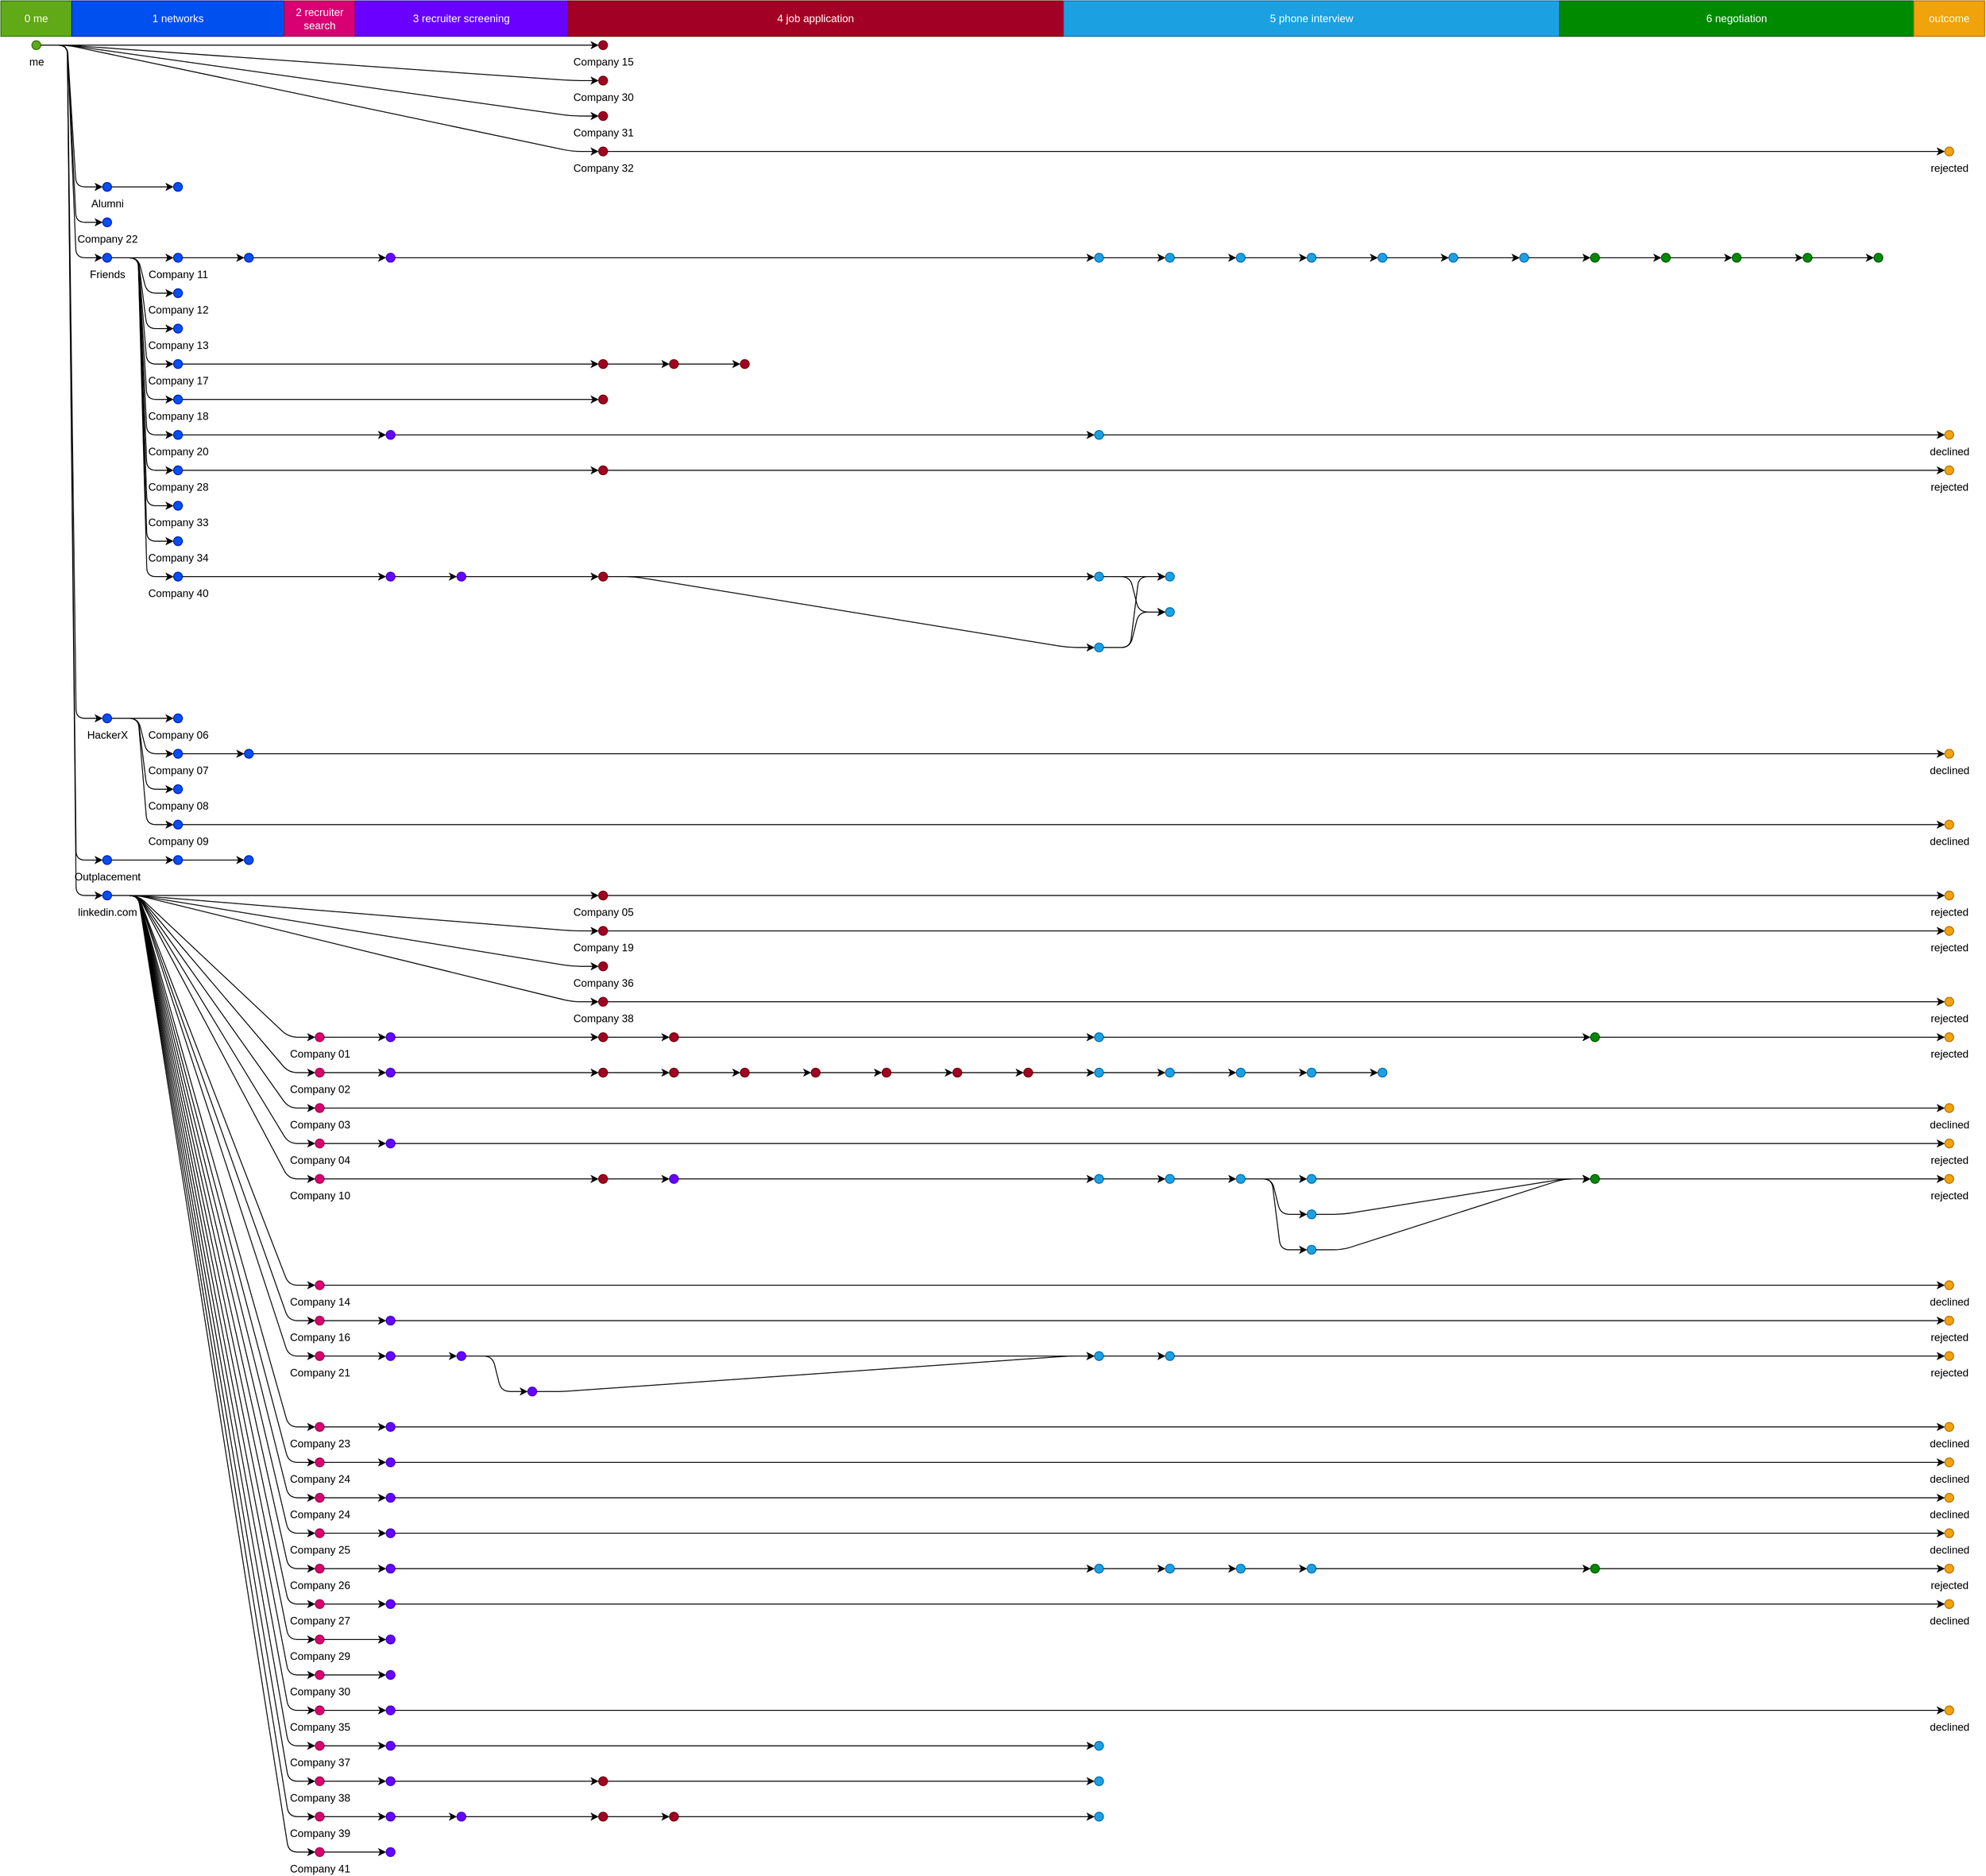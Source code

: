 <mxGraphModel dx="640" dy="480">
	<root>
		<mxCell id="root" style=""></mxCell>
		<mxCell id="layer1" style="" parent="root"></mxCell>
		<mxCell id="0 me" value="0 me" style="fontColor=#ffffff;strokeColor=#2D7600;fillColor=#60A917;html=1;whiteSpace=wrap;" parent="layer1" vertex="1">
			<mxGeometry width="80" height="40" as="geometry"></mxGeometry>
		</mxCell>
		<mxCell id="1 networks" value="1 networks" style="html=1;whiteSpace=wrap;fontColor=#ffffff;strokeColor=#001DBC;fillColor=#0050ef;" parent="layer1" vertex="1">
			<mxGeometry x="80" width="240" height="40" as="geometry"></mxGeometry>
		</mxCell>
		<mxCell id="2 recruiter search" value="2 recruiter search" style="html=1;whiteSpace=wrap;fontColor=#ffffff;strokeColor=#A50040;fillColor=#d80073;" parent="layer1" vertex="1">
			<mxGeometry x="320" width="80" height="40" as="geometry"></mxGeometry>
		</mxCell>
		<mxCell id="3 recruiter screening" value="3 recruiter screening" style="html=1;whiteSpace=wrap;fontColor=#ffffff;strokeColor=#3700CC;fillColor=#6a00ff;" parent="layer1" vertex="1">
			<mxGeometry x="400" width="240" height="40" as="geometry"></mxGeometry>
		</mxCell>
		<mxCell id="4 job application" value="4 job application" style="html=1;whiteSpace=wrap;fontColor=#ffffff;strokeColor=#6F0000;fillColor=#a20025;" parent="layer1" vertex="1">
			<mxGeometry x="640" width="560" height="40" as="geometry"></mxGeometry>
		</mxCell>
		<mxCell id="5 phone interview" value="5 phone interview" style="html=1;whiteSpace=wrap;fontColor=#ffffff;strokeColor=#006EAF;fillColor=#1ba1e2;" parent="layer1" vertex="1">
			<mxGeometry x="1200" width="560" height="40" as="geometry"></mxGeometry>
		</mxCell>
		<mxCell id="6 negotiation" value="6 negotiation" style="html=1;whiteSpace=wrap;fontColor=#ffffff;strokeColor=#005700;fillColor=#008a00;" parent="layer1" vertex="1">
			<mxGeometry x="1760" width="400" height="40" as="geometry"></mxGeometry>
		</mxCell>
		<mxCell id="outcome" value="outcome" style="fontColor=#ffffff;strokeColor=#BD7000;fillColor=#f0a30a;html=1;whiteSpace=wrap;" parent="layer1" vertex="1">
			<mxGeometry x="2160" width="80" height="40" as="geometry"></mxGeometry>
		</mxCell>
		<mxCell id="0" value="me" style="verticalLabelPosition=bottom;align=center;fontColor=#000000;fillColor=#60A917;html=1;labelPosition=center;verticalAlign=top;strokeColor=#2D7600;ellipse;aspect=fixed;" parent="layer1" vertex="1">
			<mxGeometry x="35" y="45" width="10" height="10" as="geometry"></mxGeometry>
		</mxCell>
		<mxCell id="30" value="Company 15" style="verticalAlign=top;fontColor=#000000;fillColor=#a20025;ellipse;aspect=fixed;html=1;labelPosition=center;verticalLabelPosition=bottom;align=center;strokeColor=#6F0000;" parent="layer1" vertex="1">
			<mxGeometry x="675" y="45" width="10" height="10" as="geometry"></mxGeometry>
		</mxCell>
		<mxCell id="0-30" style="edgeStyle=entityRelationEdgeStyle;orthogonalLoop=1;jettySize=auto;html=1;strokeWidth=1;" parent="layer1" edge="1" source="0" target="30">
			<mxGeometry relative="1" as="geometry"></mxGeometry>
		</mxCell>
		<mxCell id="84" value="Company 30" style="fontColor=#000000;fillColor=#a20025;ellipse;html=1;labelPosition=center;verticalLabelPosition=bottom;align=center;verticalAlign=top;strokeColor=#6F0000;aspect=fixed;" parent="layer1" vertex="1">
			<mxGeometry x="675" y="85" width="10" height="10" as="geometry"></mxGeometry>
		</mxCell>
		<mxCell id="0-84" style="strokeWidth=1;edgeStyle=entityRelationEdgeStyle;orthogonalLoop=1;jettySize=auto;html=1;" parent="layer1" edge="1" source="0" target="84">
			<mxGeometry relative="1" as="geometry"></mxGeometry>
		</mxCell>
		<mxCell id="85" value="Company 31" style="aspect=fixed;align=center;verticalAlign=top;fillColor=#a20025;strokeColor=#6F0000;ellipse;html=1;labelPosition=center;verticalLabelPosition=bottom;fontColor=#000000;" parent="layer1" vertex="1">
			<mxGeometry x="675" y="125" width="10" height="10" as="geometry"></mxGeometry>
		</mxCell>
		<mxCell id="0-85" style="strokeWidth=1;edgeStyle=entityRelationEdgeStyle;orthogonalLoop=1;jettySize=auto;html=1;" parent="layer1" edge="1" source="0" target="85">
			<mxGeometry relative="1" as="geometry"></mxGeometry>
		</mxCell>
		<mxCell id="87" value="Company 32" style="ellipse;labelPosition=center;align=center;verticalAlign=top;fontColor=#000000;aspect=fixed;html=1;verticalLabelPosition=bottom;fillColor=#a20025;strokeColor=#6F0000;" parent="layer1" vertex="1">
			<mxGeometry x="675" y="165" width="10" height="10" as="geometry"></mxGeometry>
		</mxCell>
		<mxCell id="87rejected" value="rejected" style="ellipse;html=1;verticalLabelPosition=bottom;align=center;verticalAlign=top;fillColor=#f0a30a;aspect=fixed;labelPosition=center;fontColor=#000000;strokeColor=#BD7000;" parent="layer1" vertex="1">
			<mxGeometry x="2195" y="165" width="10" height="10" as="geometry"></mxGeometry>
		</mxCell>
		<mxCell id="87-87rejected" style="edgeStyle=entityRelationEdgeStyle;orthogonalLoop=1;jettySize=auto;html=1;strokeWidth=1;" parent="layer1" edge="1" source="87" target="87rejected">
			<mxGeometry relative="1" as="geometry"></mxGeometry>
		</mxCell>
		<mxCell id="0-87" style="jettySize=auto;html=1;strokeWidth=1;edgeStyle=entityRelationEdgeStyle;orthogonalLoop=1;" parent="layer1" edge="1" source="0" target="87">
			<mxGeometry relative="1" as="geometry"></mxGeometry>
		</mxCell>
		<mxCell id="wfalumni" value="Alumni" style="verticalLabelPosition=bottom;align=center;fontColor=#000000;strokeColor=#001DBC;ellipse;html=1;labelPosition=center;aspect=fixed;verticalAlign=top;fillColor=#0050ef;" parent="layer1" vertex="1">
			<mxGeometry x="115" y="205" width="10" height="10" as="geometry"></mxGeometry>
		</mxCell>
		<mxCell id="29" style="aspect=fixed;html=1;align=center;fontColor=#000000;ellipse;labelPosition=center;verticalLabelPosition=bottom;verticalAlign=top;strokeColor=#001DBC;fillColor=#0050ef;" parent="layer1" vertex="1">
			<mxGeometry x="195" y="205" width="10" height="10" as="geometry"></mxGeometry>
		</mxCell>
		<mxCell id="wfalumni-29" style="jettySize=auto;html=1;strokeWidth=1;edgeStyle=entityRelationEdgeStyle;orthogonalLoop=1;" parent="layer1" edge="1" source="wfalumni" target="29">
			<mxGeometry relative="1" as="geometry"></mxGeometry>
		</mxCell>
		<mxCell id="0-wfalumni" style="jettySize=auto;html=1;strokeWidth=1;edgeStyle=entityRelationEdgeStyle;orthogonalLoop=1;" parent="layer1" edge="1" source="0" target="wfalumni">
			<mxGeometry relative="1" as="geometry"></mxGeometry>
		</mxCell>
		<mxCell id="42" value="Company 22" style="strokeColor=#001DBC;fillColor=#0050ef;aspect=fixed;labelPosition=center;align=center;verticalAlign=top;ellipse;html=1;verticalLabelPosition=bottom;fontColor=#000000;" parent="layer1" vertex="1">
			<mxGeometry x="115" y="245" width="10" height="10" as="geometry"></mxGeometry>
		</mxCell>
		<mxCell id="0-42" style="strokeWidth=1;edgeStyle=entityRelationEdgeStyle;orthogonalLoop=1;jettySize=auto;html=1;" parent="layer1" edge="1" source="0" target="42">
			<mxGeometry relative="1" as="geometry"></mxGeometry>
		</mxCell>
		<mxCell id="friends" value="Friends" style="fontColor=#000000;html=1;labelPosition=center;verticalLabelPosition=bottom;align=center;verticalAlign=top;ellipse;aspect=fixed;strokeColor=#001DBC;fillColor=#0050ef;" parent="layer1" vertex="1">
			<mxGeometry x="115" y="285" width="10" height="10" as="geometry"></mxGeometry>
		</mxCell>
		<mxCell id="18" value="Company 11" style="ellipse;html=1;align=center;fillColor=#0050ef;aspect=fixed;labelPosition=center;verticalLabelPosition=bottom;verticalAlign=top;fontColor=#000000;strokeColor=#001DBC;" parent="layer1" vertex="1">
			<mxGeometry x="195" y="285" width="10" height="10" as="geometry"></mxGeometry>
		</mxCell>
		<mxCell id="19" style="ellipse;html=1;labelPosition=center;verticalLabelPosition=bottom;align=center;fontColor=#000000;fillColor=#0050ef;aspect=fixed;verticalAlign=top;strokeColor=#001DBC;" parent="layer1" vertex="1">
			<mxGeometry x="275" y="285" width="10" height="10" as="geometry"></mxGeometry>
		</mxCell>
		<mxCell id="25" style="aspect=fixed;html=1;verticalLabelPosition=bottom;align=center;ellipse;labelPosition=center;verticalAlign=top;fontColor=#000000;strokeColor=#3700CC;fillColor=#6a00ff;" parent="layer1" vertex="1">
			<mxGeometry x="435" y="285" width="10" height="10" as="geometry"></mxGeometry>
		</mxCell>
		<mxCell id="26" style="ellipse;labelPosition=center;verticalAlign=top;fontColor=#000000;strokeColor=#006EAF;aspect=fixed;html=1;verticalLabelPosition=bottom;align=center;fillColor=#1ba1e2;" parent="layer1" vertex="1">
			<mxGeometry x="1235" y="285" width="10" height="10" as="geometry"></mxGeometry>
		</mxCell>
		<mxCell id="51" style="labelPosition=center;verticalLabelPosition=bottom;align=center;fontColor=#000000;ellipse;aspect=fixed;html=1;verticalAlign=top;strokeColor=#006EAF;fillColor=#1ba1e2;" parent="layer1" vertex="1">
			<mxGeometry x="1315" y="285" width="10" height="10" as="geometry"></mxGeometry>
		</mxCell>
		<mxCell id="52" style="align=center;verticalAlign=top;fontColor=#000000;strokeColor=#006EAF;labelPosition=center;aspect=fixed;html=1;verticalLabelPosition=bottom;fillColor=#1ba1e2;ellipse;" parent="layer1" vertex="1">
			<mxGeometry x="1395" y="285" width="10" height="10" as="geometry"></mxGeometry>
		</mxCell>
		<mxCell id="76" style="align=center;verticalAlign=top;ellipse;aspect=fixed;html=1;strokeColor=#006EAF;fillColor=#1ba1e2;labelPosition=center;verticalLabelPosition=bottom;fontColor=#000000;" parent="layer1" vertex="1">
			<mxGeometry x="1475" y="285" width="10" height="10" as="geometry"></mxGeometry>
		</mxCell>
		<mxCell id="91" style="labelPosition=center;verticalLabelPosition=bottom;align=center;verticalAlign=top;ellipse;aspect=fixed;html=1;fontColor=#000000;strokeColor=#006EAF;fillColor=#1ba1e2;" parent="layer1" vertex="1">
			<mxGeometry x="1555" y="285" width="10" height="10" as="geometry"></mxGeometry>
		</mxCell>
		<mxCell id="112" style="aspect=fixed;html=1;verticalLabelPosition=bottom;align=center;strokeColor=#006EAF;ellipse;labelPosition=center;verticalAlign=top;fontColor=#000000;fillColor=#1ba1e2;" parent="layer1" vertex="1">
			<mxGeometry x="1635" y="285" width="10" height="10" as="geometry"></mxGeometry>
		</mxCell>
		<mxCell id="114" style="align=center;verticalAlign=top;fontColor=#000000;fillColor=#1ba1e2;strokeColor=#006EAF;aspect=fixed;labelPosition=center;verticalLabelPosition=bottom;ellipse;html=1;" parent="layer1" vertex="1">
			<mxGeometry x="1715" y="285" width="10" height="10" as="geometry"></mxGeometry>
		</mxCell>
		<mxCell id="123" style="verticalAlign=top;fontColor=#000000;fillColor=#008a00;ellipse;aspect=fixed;verticalLabelPosition=bottom;align=center;strokeColor=#005700;html=1;labelPosition=center;" parent="layer1" vertex="1">
			<mxGeometry x="1795" y="285" width="10" height="10" as="geometry"></mxGeometry>
		</mxCell>
		<mxCell id="124" style="verticalAlign=top;ellipse;html=1;align=center;fontColor=#000000;strokeColor=#005700;fillColor=#008a00;aspect=fixed;labelPosition=center;verticalLabelPosition=bottom;" parent="layer1" vertex="1">
			<mxGeometry x="1875" y="285" width="10" height="10" as="geometry"></mxGeometry>
		</mxCell>
		<mxCell id="125" style="ellipse;html=1;verticalAlign=top;aspect=fixed;labelPosition=center;verticalLabelPosition=bottom;align=center;fontColor=#000000;fillColor=#008a00;strokeColor=#005700;" parent="layer1" vertex="1">
			<mxGeometry x="1955" y="285" width="10" height="10" as="geometry"></mxGeometry>
		</mxCell>
		<mxCell id="126" style="aspect=fixed;html=1;labelPosition=center;verticalLabelPosition=bottom;align=center;verticalAlign=top;fontColor=#000000;ellipse;fillColor=#008a00;strokeColor=#005700;" parent="layer1" vertex="1">
			<mxGeometry x="2035" y="285" width="10" height="10" as="geometry"></mxGeometry>
		</mxCell>
		<mxCell id="127" style="ellipse;aspect=fixed;fillColor=#008a00;html=1;labelPosition=center;verticalLabelPosition=bottom;align=center;verticalAlign=top;fontColor=#000000;strokeColor=#005700;" parent="layer1" vertex="1">
			<mxGeometry x="2115" y="285" width="10" height="10" as="geometry"></mxGeometry>
		</mxCell>
		<mxCell id="126-127" style="orthogonalLoop=1;jettySize=auto;html=1;strokeWidth=1;edgeStyle=entityRelationEdgeStyle;" parent="layer1" edge="1" source="126" target="127">
			<mxGeometry relative="1" as="geometry"></mxGeometry>
		</mxCell>
		<mxCell id="125-126" style="jettySize=auto;html=1;strokeWidth=1;edgeStyle=entityRelationEdgeStyle;orthogonalLoop=1;" parent="layer1" edge="1" source="125" target="126">
			<mxGeometry relative="1" as="geometry"></mxGeometry>
		</mxCell>
		<mxCell id="124-125" style="edgeStyle=entityRelationEdgeStyle;orthogonalLoop=1;jettySize=auto;html=1;strokeWidth=1;" parent="layer1" edge="1" source="124" target="125">
			<mxGeometry relative="1" as="geometry"></mxGeometry>
		</mxCell>
		<mxCell id="123-124" style="edgeStyle=entityRelationEdgeStyle;orthogonalLoop=1;jettySize=auto;html=1;strokeWidth=1;" parent="layer1" edge="1" source="123" target="124">
			<mxGeometry relative="1" as="geometry"></mxGeometry>
		</mxCell>
		<mxCell id="114-123" style="edgeStyle=entityRelationEdgeStyle;orthogonalLoop=1;jettySize=auto;html=1;strokeWidth=1;" parent="layer1" edge="1" source="114" target="123">
			<mxGeometry relative="1" as="geometry"></mxGeometry>
		</mxCell>
		<mxCell id="112-114" style="edgeStyle=entityRelationEdgeStyle;orthogonalLoop=1;jettySize=auto;html=1;strokeWidth=1;" parent="layer1" edge="1" source="112" target="114">
			<mxGeometry relative="1" as="geometry"></mxGeometry>
		</mxCell>
		<mxCell id="91-112" style="jettySize=auto;html=1;strokeWidth=1;edgeStyle=entityRelationEdgeStyle;orthogonalLoop=1;" parent="layer1" edge="1" source="91" target="112">
			<mxGeometry relative="1" as="geometry"></mxGeometry>
		</mxCell>
		<mxCell id="76-91" style="html=1;strokeWidth=1;edgeStyle=entityRelationEdgeStyle;orthogonalLoop=1;jettySize=auto;" parent="layer1" edge="1" source="76" target="91">
			<mxGeometry relative="1" as="geometry"></mxGeometry>
		</mxCell>
		<mxCell id="52-76" style="strokeWidth=1;edgeStyle=entityRelationEdgeStyle;orthogonalLoop=1;jettySize=auto;html=1;" parent="layer1" edge="1" source="52" target="76">
			<mxGeometry relative="1" as="geometry"></mxGeometry>
		</mxCell>
		<mxCell id="51-52" style="edgeStyle=entityRelationEdgeStyle;orthogonalLoop=1;jettySize=auto;html=1;strokeWidth=1;" parent="layer1" edge="1" source="51" target="52">
			<mxGeometry relative="1" as="geometry"></mxGeometry>
		</mxCell>
		<mxCell id="26-51" style="edgeStyle=entityRelationEdgeStyle;orthogonalLoop=1;jettySize=auto;html=1;strokeWidth=1;" parent="layer1" edge="1" source="26" target="51">
			<mxGeometry relative="1" as="geometry"></mxGeometry>
		</mxCell>
		<mxCell id="25-26" style="jettySize=auto;html=1;strokeWidth=1;edgeStyle=entityRelationEdgeStyle;orthogonalLoop=1;" parent="layer1" edge="1" source="25" target="26">
			<mxGeometry relative="1" as="geometry"></mxGeometry>
		</mxCell>
		<mxCell id="19-25" style="edgeStyle=entityRelationEdgeStyle;orthogonalLoop=1;jettySize=auto;html=1;strokeWidth=1;" parent="layer1" edge="1" source="19" target="25">
			<mxGeometry relative="1" as="geometry"></mxGeometry>
		</mxCell>
		<mxCell id="18-19" style="edgeStyle=entityRelationEdgeStyle;orthogonalLoop=1;jettySize=auto;html=1;strokeWidth=1;" parent="layer1" edge="1" source="18" target="19">
			<mxGeometry relative="1" as="geometry"></mxGeometry>
		</mxCell>
		<mxCell id="friends-18" style="html=1;strokeWidth=1;edgeStyle=entityRelationEdgeStyle;orthogonalLoop=1;jettySize=auto;" parent="layer1" edge="1" source="friends" target="18">
			<mxGeometry relative="1" as="geometry"></mxGeometry>
		</mxCell>
		<mxCell id="21" value="Company 12" style="fontColor=#000000;html=1;verticalLabelPosition=bottom;align=center;verticalAlign=top;strokeColor=#001DBC;fillColor=#0050ef;ellipse;aspect=fixed;labelPosition=center;" parent="layer1" vertex="1">
			<mxGeometry x="195" y="325" width="10" height="10" as="geometry"></mxGeometry>
		</mxCell>
		<mxCell id="friends-21" style="html=1;strokeWidth=1;edgeStyle=entityRelationEdgeStyle;orthogonalLoop=1;jettySize=auto;" parent="layer1" edge="1" source="friends" target="21">
			<mxGeometry relative="1" as="geometry"></mxGeometry>
		</mxCell>
		<mxCell id="22" value="Company 13" style="verticalAlign=top;fontColor=#000000;strokeColor=#001DBC;fillColor=#0050ef;ellipse;html=1;verticalLabelPosition=bottom;aspect=fixed;labelPosition=center;align=center;" parent="layer1" vertex="1">
			<mxGeometry x="195" y="365" width="10" height="10" as="geometry"></mxGeometry>
		</mxCell>
		<mxCell id="friends-22" style="jettySize=auto;html=1;strokeWidth=1;edgeStyle=entityRelationEdgeStyle;orthogonalLoop=1;" parent="layer1" edge="1" source="friends" target="22">
			<mxGeometry relative="1" as="geometry"></mxGeometry>
		</mxCell>
		<mxCell id="33" value="Company 17" style="verticalAlign=top;strokeColor=#001DBC;fillColor=#0050ef;aspect=fixed;html=1;labelPosition=center;verticalLabelPosition=bottom;align=center;ellipse;fontColor=#000000;" parent="layer1" vertex="1">
			<mxGeometry x="195" y="405" width="10" height="10" as="geometry"></mxGeometry>
		</mxCell>
		<mxCell id="34" style="labelPosition=center;fillColor=#a20025;aspect=fixed;html=1;align=center;verticalAlign=top;fontColor=#000000;strokeColor=#6F0000;ellipse;verticalLabelPosition=bottom;" parent="layer1" vertex="1">
			<mxGeometry x="675" y="405" width="10" height="10" as="geometry"></mxGeometry>
		</mxCell>
		<mxCell id="54" style="ellipse;aspect=fixed;html=1;verticalLabelPosition=bottom;strokeColor=#6F0000;fillColor=#a20025;labelPosition=center;align=center;verticalAlign=top;fontColor=#000000;" parent="layer1" vertex="1">
			<mxGeometry x="755" y="405" width="10" height="10" as="geometry"></mxGeometry>
		</mxCell>
		<mxCell id="61" style="aspect=fixed;html=1;labelPosition=center;align=center;verticalAlign=top;fontColor=#000000;strokeColor=#6F0000;ellipse;verticalLabelPosition=bottom;fillColor=#a20025;" parent="layer1" vertex="1">
			<mxGeometry x="835" y="405" width="10" height="10" as="geometry"></mxGeometry>
		</mxCell>
		<mxCell id="54-61" style="edgeStyle=entityRelationEdgeStyle;orthogonalLoop=1;jettySize=auto;html=1;strokeWidth=1;" parent="layer1" edge="1" source="54" target="61">
			<mxGeometry relative="1" as="geometry"></mxGeometry>
		</mxCell>
		<mxCell id="34-54" style="html=1;strokeWidth=1;edgeStyle=entityRelationEdgeStyle;orthogonalLoop=1;jettySize=auto;" parent="layer1" edge="1" source="34" target="54">
			<mxGeometry relative="1" as="geometry"></mxGeometry>
		</mxCell>
		<mxCell id="33-34" style="edgeStyle=entityRelationEdgeStyle;orthogonalLoop=1;jettySize=auto;html=1;strokeWidth=1;" parent="layer1" edge="1" source="33" target="34">
			<mxGeometry relative="1" as="geometry"></mxGeometry>
		</mxCell>
		<mxCell id="friends-33" style="edgeStyle=entityRelationEdgeStyle;orthogonalLoop=1;jettySize=auto;html=1;strokeWidth=1;" parent="layer1" edge="1" source="friends" target="33">
			<mxGeometry relative="1" as="geometry"></mxGeometry>
		</mxCell>
		<mxCell id="35" value="Company 18" style="ellipse;aspect=fixed;html=1;align=center;verticalAlign=top;labelPosition=center;verticalLabelPosition=bottom;fontColor=#000000;strokeColor=#001DBC;fillColor=#0050ef;" parent="layer1" vertex="1">
			<mxGeometry x="195" y="445" width="10" height="10" as="geometry"></mxGeometry>
		</mxCell>
		<mxCell id="36" style="verticalAlign=top;fillColor=#a20025;aspect=fixed;html=1;labelPosition=center;fontColor=#000000;strokeColor=#6F0000;ellipse;verticalLabelPosition=bottom;align=center;" parent="layer1" vertex="1">
			<mxGeometry x="675" y="445" width="10" height="10" as="geometry"></mxGeometry>
		</mxCell>
		<mxCell id="35-36" style="edgeStyle=entityRelationEdgeStyle;orthogonalLoop=1;jettySize=auto;html=1;strokeWidth=1;" parent="layer1" edge="1" source="35" target="36">
			<mxGeometry relative="1" as="geometry"></mxGeometry>
		</mxCell>
		<mxCell id="friends-35" style="edgeStyle=entityRelationEdgeStyle;orthogonalLoop=1;jettySize=auto;html=1;strokeWidth=1;" parent="layer1" edge="1" source="friends" target="35">
			<mxGeometry relative="1" as="geometry"></mxGeometry>
		</mxCell>
		<mxCell id="38" value="Company 20" style="labelPosition=center;verticalAlign=top;fontColor=#000000;ellipse;html=1;verticalLabelPosition=bottom;align=center;strokeColor=#001DBC;fillColor=#0050ef;aspect=fixed;" parent="layer1" vertex="1">
			<mxGeometry x="195" y="485" width="10" height="10" as="geometry"></mxGeometry>
		</mxCell>
		<mxCell id="39" style="strokeColor=#3700CC;fillColor=#6a00ff;ellipse;aspect=fixed;html=1;align=center;labelPosition=center;verticalLabelPosition=bottom;verticalAlign=top;fontColor=#000000;" parent="layer1" vertex="1">
			<mxGeometry x="435" y="485" width="10" height="10" as="geometry"></mxGeometry>
		</mxCell>
		<mxCell id="40" style="strokeColor=#006EAF;aspect=fixed;html=1;labelPosition=center;verticalLabelPosition=bottom;align=center;fontColor=#000000;ellipse;verticalAlign=top;fillColor=#1ba1e2;" parent="layer1" vertex="1">
			<mxGeometry x="1235" y="485" width="10" height="10" as="geometry"></mxGeometry>
		</mxCell>
		<mxCell id="40declined" value="declined" style="fontColor=#000000;fillColor=#f0a30a;aspect=fixed;labelPosition=center;verticalAlign=top;align=center;strokeColor=#BD7000;ellipse;html=1;verticalLabelPosition=bottom;" parent="layer1" vertex="1">
			<mxGeometry x="2195" y="485" width="10" height="10" as="geometry"></mxGeometry>
		</mxCell>
		<mxCell id="40-40declined" style="edgeStyle=entityRelationEdgeStyle;orthogonalLoop=1;jettySize=auto;html=1;strokeWidth=1;" parent="layer1" edge="1" source="40" target="40declined">
			<mxGeometry relative="1" as="geometry"></mxGeometry>
		</mxCell>
		<mxCell id="39-40" style="jettySize=auto;html=1;strokeWidth=1;edgeStyle=entityRelationEdgeStyle;orthogonalLoop=1;" parent="layer1" edge="1" source="39" target="40">
			<mxGeometry relative="1" as="geometry"></mxGeometry>
		</mxCell>
		<mxCell id="38-39" style="edgeStyle=entityRelationEdgeStyle;orthogonalLoop=1;jettySize=auto;html=1;strokeWidth=1;" parent="layer1" edge="1" source="38" target="39">
			<mxGeometry relative="1" as="geometry"></mxGeometry>
		</mxCell>
		<mxCell id="friends-38" style="edgeStyle=entityRelationEdgeStyle;orthogonalLoop=1;jettySize=auto;html=1;strokeWidth=1;" parent="layer1" edge="1" source="friends" target="38">
			<mxGeometry relative="1" as="geometry"></mxGeometry>
		</mxCell>
		<mxCell id="78" value="Company 28" style="aspect=fixed;html=1;labelPosition=center;strokeColor=#001DBC;fillColor=#0050ef;ellipse;verticalLabelPosition=bottom;align=center;verticalAlign=top;fontColor=#000000;" parent="layer1" vertex="1">
			<mxGeometry x="195" y="525" width="10" height="10" as="geometry"></mxGeometry>
		</mxCell>
		<mxCell id="82" style="labelPosition=center;fontColor=#000000;fillColor=#a20025;strokeColor=#6F0000;ellipse;aspect=fixed;html=1;verticalLabelPosition=bottom;align=center;verticalAlign=top;" parent="layer1" vertex="1">
			<mxGeometry x="675" y="525" width="10" height="10" as="geometry"></mxGeometry>
		</mxCell>
		<mxCell id="82rejected" value="rejected" style="verticalAlign=top;strokeColor=#BD7000;aspect=fixed;labelPosition=center;verticalLabelPosition=bottom;fontColor=#000000;fillColor=#f0a30a;ellipse;html=1;align=center;" parent="layer1" vertex="1">
			<mxGeometry x="2195" y="525" width="10" height="10" as="geometry"></mxGeometry>
		</mxCell>
		<mxCell id="82-82rejected" style="strokeWidth=1;edgeStyle=entityRelationEdgeStyle;orthogonalLoop=1;jettySize=auto;html=1;" parent="layer1" edge="1" source="82" target="82rejected">
			<mxGeometry relative="1" as="geometry"></mxGeometry>
		</mxCell>
		<mxCell id="78-82" style="edgeStyle=entityRelationEdgeStyle;orthogonalLoop=1;jettySize=auto;html=1;strokeWidth=1;" parent="layer1" edge="1" source="78" target="82">
			<mxGeometry relative="1" as="geometry"></mxGeometry>
		</mxCell>
		<mxCell id="friends-78" style="orthogonalLoop=1;jettySize=auto;html=1;strokeWidth=1;edgeStyle=entityRelationEdgeStyle;" parent="layer1" edge="1" source="friends" target="78">
			<mxGeometry relative="1" as="geometry"></mxGeometry>
		</mxCell>
		<mxCell id="89" value="Company 33" style="ellipse;html=1;verticalLabelPosition=bottom;verticalAlign=top;fillColor=#0050ef;aspect=fixed;labelPosition=center;align=center;fontColor=#000000;strokeColor=#001DBC;" parent="layer1" vertex="1">
			<mxGeometry x="195" y="565" width="10" height="10" as="geometry"></mxGeometry>
		</mxCell>
		<mxCell id="friends-89" style="edgeStyle=entityRelationEdgeStyle;orthogonalLoop=1;jettySize=auto;html=1;strokeWidth=1;" parent="layer1" edge="1" source="friends" target="89">
			<mxGeometry relative="1" as="geometry"></mxGeometry>
		</mxCell>
		<mxCell id="90" value="Company 34" style="html=1;labelPosition=center;verticalLabelPosition=bottom;fillColor=#0050ef;strokeColor=#001DBC;ellipse;aspect=fixed;align=center;verticalAlign=top;fontColor=#000000;" parent="layer1" vertex="1">
			<mxGeometry x="195" y="605" width="10" height="10" as="geometry"></mxGeometry>
		</mxCell>
		<mxCell id="friends-90" style="strokeWidth=1;edgeStyle=entityRelationEdgeStyle;orthogonalLoop=1;jettySize=auto;html=1;" parent="layer1" edge="1" source="friends" target="90">
			<mxGeometry relative="1" as="geometry"></mxGeometry>
		</mxCell>
		<mxCell id="110" value="Company 40" style="ellipse;aspect=fixed;html=1;verticalLabelPosition=bottom;align=center;verticalAlign=top;fontColor=#000000;labelPosition=center;strokeColor=#001DBC;fillColor=#0050ef;" parent="layer1" vertex="1">
			<mxGeometry x="195" y="645" width="10" height="10" as="geometry"></mxGeometry>
		</mxCell>
		<mxCell id="113" style="ellipse;aspect=fixed;html=1;align=center;strokeColor=#3700CC;labelPosition=center;verticalLabelPosition=bottom;verticalAlign=top;fontColor=#000000;fillColor=#6a00ff;" parent="layer1" vertex="1">
			<mxGeometry x="435" y="645" width="10" height="10" as="geometry"></mxGeometry>
		</mxCell>
		<mxCell id="115" style="ellipse;aspect=fixed;html=1;labelPosition=center;verticalLabelPosition=bottom;strokeColor=#3700CC;align=center;verticalAlign=top;fontColor=#000000;fillColor=#6a00ff;" parent="layer1" vertex="1">
			<mxGeometry x="515" y="645" width="10" height="10" as="geometry"></mxGeometry>
		</mxCell>
		<mxCell id="122" style="aspect=fixed;html=1;verticalAlign=top;fillColor=#a20025;ellipse;labelPosition=center;verticalLabelPosition=bottom;align=center;fontColor=#000000;strokeColor=#6F0000;" parent="layer1" vertex="1">
			<mxGeometry x="675" y="645" width="10" height="10" as="geometry"></mxGeometry>
		</mxCell>
		<mxCell id="132" style="html=1;labelPosition=center;align=center;fillColor=#1ba1e2;strokeColor=#006EAF;ellipse;aspect=fixed;verticalLabelPosition=bottom;verticalAlign=top;fontColor=#000000;" parent="layer1" vertex="1">
			<mxGeometry x="1235" y="645" width="10" height="10" as="geometry"></mxGeometry>
		</mxCell>
		<mxCell id="135" style="ellipse;aspect=fixed;html=1;labelPosition=center;verticalLabelPosition=bottom;fillColor=#1ba1e2;align=center;verticalAlign=top;fontColor=#000000;strokeColor=#006EAF;" parent="layer1" vertex="1">
			<mxGeometry x="1315" y="645" width="10" height="10" as="geometry"></mxGeometry>
		</mxCell>
		<mxCell id="132-135" style="jettySize=auto;html=1;strokeWidth=1;edgeStyle=entityRelationEdgeStyle;orthogonalLoop=1;" parent="layer1" edge="1" source="132" target="135">
			<mxGeometry relative="1" as="geometry"></mxGeometry>
		</mxCell>
		<mxCell id="134" style="labelPosition=center;verticalLabelPosition=bottom;verticalAlign=top;fontColor=#000000;strokeColor=#006EAF;ellipse;aspect=fixed;html=1;align=center;fillColor=#1ba1e2;" parent="layer1" vertex="1">
			<mxGeometry x="1315" y="685" width="10" height="10" as="geometry"></mxGeometry>
		</mxCell>
		<mxCell id="132-134" style="orthogonalLoop=1;jettySize=auto;html=1;strokeWidth=1;edgeStyle=entityRelationEdgeStyle;" parent="layer1" edge="1" source="132" target="134">
			<mxGeometry relative="1" as="geometry"></mxGeometry>
		</mxCell>
		<mxCell id="122-132" style="edgeStyle=entityRelationEdgeStyle;orthogonalLoop=1;jettySize=auto;html=1;strokeWidth=1;" parent="layer1" edge="1" source="122" target="132">
			<mxGeometry relative="1" as="geometry"></mxGeometry>
		</mxCell>
		<mxCell id="133" style="aspect=fixed;html=1;verticalAlign=top;fontColor=#000000;strokeColor=#006EAF;ellipse;labelPosition=center;verticalLabelPosition=bottom;align=center;fillColor=#1ba1e2;" parent="layer1" vertex="1">
			<mxGeometry x="1235" y="725" width="10" height="10" as="geometry"></mxGeometry>
		</mxCell>
		<mxCell id="133-135" style="edgeStyle=entityRelationEdgeStyle;orthogonalLoop=1;jettySize=auto;html=1;strokeWidth=1;" parent="layer1" edge="1" source="133" target="135">
			<mxGeometry relative="1" as="geometry"></mxGeometry>
		</mxCell>
		<mxCell id="133-134" style="strokeWidth=1;edgeStyle=entityRelationEdgeStyle;orthogonalLoop=1;jettySize=auto;html=1;" parent="layer1" edge="1" source="133" target="134">
			<mxGeometry relative="1" as="geometry"></mxGeometry>
		</mxCell>
		<mxCell id="122-133" style="jettySize=auto;html=1;strokeWidth=1;edgeStyle=entityRelationEdgeStyle;orthogonalLoop=1;" parent="layer1" edge="1" source="122" target="133">
			<mxGeometry relative="1" as="geometry"></mxGeometry>
		</mxCell>
		<mxCell id="115-122" style="edgeStyle=entityRelationEdgeStyle;orthogonalLoop=1;jettySize=auto;html=1;strokeWidth=1;" parent="layer1" edge="1" source="115" target="122">
			<mxGeometry relative="1" as="geometry"></mxGeometry>
		</mxCell>
		<mxCell id="113-115" style="edgeStyle=entityRelationEdgeStyle;orthogonalLoop=1;jettySize=auto;html=1;strokeWidth=1;" parent="layer1" edge="1" source="113" target="115">
			<mxGeometry relative="1" as="geometry"></mxGeometry>
		</mxCell>
		<mxCell id="110-113" style="orthogonalLoop=1;jettySize=auto;html=1;strokeWidth=1;edgeStyle=entityRelationEdgeStyle;" parent="layer1" edge="1" source="110" target="113">
			<mxGeometry relative="1" as="geometry"></mxGeometry>
		</mxCell>
		<mxCell id="friends-110" style="edgeStyle=entityRelationEdgeStyle;orthogonalLoop=1;jettySize=auto;html=1;strokeWidth=1;" parent="layer1" edge="1" source="friends" target="110">
			<mxGeometry relative="1" as="geometry"></mxGeometry>
		</mxCell>
		<mxCell id="0-friends" style="edgeStyle=entityRelationEdgeStyle;orthogonalLoop=1;jettySize=auto;html=1;strokeWidth=1;" parent="layer1" edge="1" source="0" target="friends">
			<mxGeometry relative="1" as="geometry"></mxGeometry>
		</mxCell>
		<mxCell id="hackerx" value="HackerX" style="verticalAlign=top;strokeColor=#001DBC;fillColor=#0050ef;aspect=fixed;verticalLabelPosition=bottom;labelPosition=center;align=center;fontColor=#000000;ellipse;html=1;" parent="layer1" vertex="1">
			<mxGeometry x="115" y="805" width="10" height="10" as="geometry"></mxGeometry>
		</mxCell>
		<mxCell id="10" value="Company 06" style="labelPosition=center;verticalLabelPosition=bottom;verticalAlign=top;fontColor=#000000;strokeColor=#001DBC;ellipse;html=1;fillColor=#0050ef;aspect=fixed;align=center;" parent="layer1" vertex="1">
			<mxGeometry x="195" y="805" width="10" height="10" as="geometry"></mxGeometry>
		</mxCell>
		<mxCell id="hackerx-10" style="strokeWidth=1;edgeStyle=entityRelationEdgeStyle;orthogonalLoop=1;jettySize=auto;html=1;" parent="layer1" edge="1" source="hackerx" target="10">
			<mxGeometry relative="1" as="geometry"></mxGeometry>
		</mxCell>
		<mxCell id="11" value="Company 07" style="fillColor=#0050ef;ellipse;html=1;align=center;strokeColor=#001DBC;fontColor=#000000;aspect=fixed;labelPosition=center;verticalLabelPosition=bottom;verticalAlign=top;" parent="layer1" vertex="1">
			<mxGeometry x="195" y="845" width="10" height="10" as="geometry"></mxGeometry>
		</mxCell>
		<mxCell id="17" style="fillColor=#0050ef;ellipse;html=1;verticalLabelPosition=bottom;fontColor=#000000;strokeColor=#001DBC;aspect=fixed;labelPosition=center;align=center;verticalAlign=top;" parent="layer1" vertex="1">
			<mxGeometry x="275" y="845" width="10" height="10" as="geometry"></mxGeometry>
		</mxCell>
		<mxCell id="17declined" value="declined" style="align=center;verticalAlign=top;ellipse;html=1;labelPosition=center;verticalLabelPosition=bottom;aspect=fixed;fontColor=#000000;strokeColor=#BD7000;fillColor=#f0a30a;" parent="layer1" vertex="1">
			<mxGeometry x="2195" y="845" width="10" height="10" as="geometry"></mxGeometry>
		</mxCell>
		<mxCell id="17-17declined" style="html=1;strokeWidth=1;edgeStyle=entityRelationEdgeStyle;orthogonalLoop=1;jettySize=auto;" parent="layer1" edge="1" source="17" target="17declined">
			<mxGeometry relative="1" as="geometry"></mxGeometry>
		</mxCell>
		<mxCell id="11-17" style="edgeStyle=entityRelationEdgeStyle;orthogonalLoop=1;jettySize=auto;html=1;strokeWidth=1;" parent="layer1" edge="1" source="11" target="17">
			<mxGeometry relative="1" as="geometry"></mxGeometry>
		</mxCell>
		<mxCell id="hackerx-11" style="html=1;strokeWidth=1;edgeStyle=entityRelationEdgeStyle;orthogonalLoop=1;jettySize=auto;" parent="layer1" edge="1" source="hackerx" target="11">
			<mxGeometry relative="1" as="geometry"></mxGeometry>
		</mxCell>
		<mxCell id="12" value="Company 08" style="labelPosition=center;verticalAlign=top;fontColor=#000000;strokeColor=#001DBC;fillColor=#0050ef;ellipse;aspect=fixed;html=1;verticalLabelPosition=bottom;align=center;" parent="layer1" vertex="1">
			<mxGeometry x="195" y="885" width="10" height="10" as="geometry"></mxGeometry>
		</mxCell>
		<mxCell id="hackerx-12" style="html=1;strokeWidth=1;edgeStyle=entityRelationEdgeStyle;orthogonalLoop=1;jettySize=auto;" parent="layer1" edge="1" source="hackerx" target="12">
			<mxGeometry relative="1" as="geometry"></mxGeometry>
		</mxCell>
		<mxCell id="13" value="Company 09" style="aspect=fixed;html=1;verticalLabelPosition=bottom;align=center;verticalAlign=top;fontColor=#000000;ellipse;strokeColor=#001DBC;fillColor=#0050ef;labelPosition=center;" parent="layer1" vertex="1">
			<mxGeometry x="195" y="925" width="10" height="10" as="geometry"></mxGeometry>
		</mxCell>
		<mxCell id="13declined" value="declined" style="aspect=fixed;labelPosition=center;verticalLabelPosition=bottom;verticalAlign=top;ellipse;html=1;align=center;fontColor=#000000;strokeColor=#BD7000;fillColor=#f0a30a;" parent="layer1" vertex="1">
			<mxGeometry x="2195" y="925" width="10" height="10" as="geometry"></mxGeometry>
		</mxCell>
		<mxCell id="13-13declined" style="edgeStyle=entityRelationEdgeStyle;orthogonalLoop=1;jettySize=auto;html=1;strokeWidth=1;" parent="layer1" edge="1" source="13" target="13declined">
			<mxGeometry relative="1" as="geometry"></mxGeometry>
		</mxCell>
		<mxCell id="hackerx-13" style="html=1;strokeWidth=1;edgeStyle=entityRelationEdgeStyle;orthogonalLoop=1;jettySize=auto;" parent="layer1" edge="1" source="hackerx" target="13">
			<mxGeometry relative="1" as="geometry"></mxGeometry>
		</mxCell>
		<mxCell id="0-hackerx" style="edgeStyle=entityRelationEdgeStyle;orthogonalLoop=1;jettySize=auto;html=1;strokeWidth=1;" parent="layer1" edge="1" source="0" target="hackerx">
			<mxGeometry relative="1" as="geometry"></mxGeometry>
		</mxCell>
		<mxCell id="keystone" value="Outplacement" style="fontColor=#000000;fillColor=#0050ef;ellipse;html=1;labelPosition=center;verticalAlign=top;aspect=fixed;verticalLabelPosition=bottom;align=center;strokeColor=#001DBC;" parent="layer1" vertex="1">
			<mxGeometry x="115" y="965" width="10" height="10" as="geometry"></mxGeometry>
		</mxCell>
		<mxCell id="14" style="ellipse;html=1;labelPosition=center;verticalLabelPosition=bottom;align=center;fontColor=#000000;fillColor=#0050ef;aspect=fixed;verticalAlign=top;strokeColor=#001DBC;" parent="layer1" vertex="1">
			<mxGeometry x="195" y="965" width="10" height="10" as="geometry"></mxGeometry>
		</mxCell>
		<mxCell id="28" style="verticalLabelPosition=bottom;fillColor=#0050ef;align=center;verticalAlign=top;fontColor=#000000;strokeColor=#001DBC;ellipse;aspect=fixed;html=1;labelPosition=center;" parent="layer1" vertex="1">
			<mxGeometry x="275" y="965" width="10" height="10" as="geometry"></mxGeometry>
		</mxCell>
		<mxCell id="14-28" style="orthogonalLoop=1;jettySize=auto;html=1;strokeWidth=1;edgeStyle=entityRelationEdgeStyle;" parent="layer1" edge="1" source="14" target="28">
			<mxGeometry relative="1" as="geometry"></mxGeometry>
		</mxCell>
		<mxCell id="keystone-14" style="jettySize=auto;html=1;strokeWidth=1;edgeStyle=entityRelationEdgeStyle;orthogonalLoop=1;" parent="layer1" edge="1" source="keystone" target="14">
			<mxGeometry relative="1" as="geometry"></mxGeometry>
		</mxCell>
		<mxCell id="0-keystone" style="edgeStyle=entityRelationEdgeStyle;orthogonalLoop=1;jettySize=auto;html=1;strokeWidth=1;" parent="layer1" edge="1" source="0" target="keystone">
			<mxGeometry relative="1" as="geometry"></mxGeometry>
		</mxCell>
		<mxCell id="linkedin" value="linkedin.com" style="fillColor=#0050ef;ellipse;aspect=fixed;html=1;verticalLabelPosition=bottom;align=center;strokeColor=#001DBC;labelPosition=center;verticalAlign=top;fontColor=#000000;" parent="layer1" vertex="1">
			<mxGeometry x="115" y="1005" width="10" height="10" as="geometry"></mxGeometry>
		</mxCell>
		<mxCell id="8" value="Company 05" style="fontColor=#000000;strokeColor=#6F0000;ellipse;html=1;labelPosition=center;verticalLabelPosition=bottom;verticalAlign=top;aspect=fixed;align=center;fillColor=#a20025;" parent="layer1" vertex="1">
			<mxGeometry x="675" y="1005" width="10" height="10" as="geometry"></mxGeometry>
		</mxCell>
		<mxCell id="8rejected" value="rejected" style="labelPosition=center;verticalLabelPosition=bottom;fillColor=#f0a30a;ellipse;html=1;verticalAlign=top;fontColor=#000000;strokeColor=#BD7000;aspect=fixed;align=center;" parent="layer1" vertex="1">
			<mxGeometry x="2195" y="1005" width="10" height="10" as="geometry"></mxGeometry>
		</mxCell>
		<mxCell id="8-8rejected" style="edgeStyle=entityRelationEdgeStyle;orthogonalLoop=1;jettySize=auto;html=1;strokeWidth=1;" parent="layer1" edge="1" source="8" target="8rejected">
			<mxGeometry relative="1" as="geometry"></mxGeometry>
		</mxCell>
		<mxCell id="linkedin-8" style="jettySize=auto;html=1;strokeWidth=1;edgeStyle=entityRelationEdgeStyle;orthogonalLoop=1;" parent="layer1" edge="1" source="linkedin" target="8">
			<mxGeometry relative="1" as="geometry"></mxGeometry>
		</mxCell>
		<mxCell id="37" value="Company 19" style="align=center;fontColor=#000000;ellipse;aspect=fixed;verticalLabelPosition=bottom;strokeColor=#6F0000;fillColor=#a20025;html=1;labelPosition=center;verticalAlign=top;" parent="layer1" vertex="1">
			<mxGeometry x="675" y="1045" width="10" height="10" as="geometry"></mxGeometry>
		</mxCell>
		<mxCell id="37rejected" value="rejected" style="align=center;verticalAlign=top;fontColor=#000000;strokeColor=#BD7000;fillColor=#f0a30a;ellipse;html=1;verticalLabelPosition=bottom;aspect=fixed;labelPosition=center;" parent="layer1" vertex="1">
			<mxGeometry x="2195" y="1045" width="10" height="10" as="geometry"></mxGeometry>
		</mxCell>
		<mxCell id="37-37rejected" style="edgeStyle=entityRelationEdgeStyle;orthogonalLoop=1;jettySize=auto;html=1;strokeWidth=1;" parent="layer1" edge="1" source="37" target="37rejected">
			<mxGeometry relative="1" as="geometry"></mxGeometry>
		</mxCell>
		<mxCell id="linkedin-37" style="jettySize=auto;html=1;strokeWidth=1;edgeStyle=entityRelationEdgeStyle;orthogonalLoop=1;" parent="layer1" edge="1" source="linkedin" target="37">
			<mxGeometry relative="1" as="geometry"></mxGeometry>
		</mxCell>
		<mxCell id="94" value="Company 36" style="fontColor=#000000;fillColor=#a20025;strokeColor=#6F0000;aspect=fixed;verticalLabelPosition=bottom;align=center;verticalAlign=top;ellipse;html=1;labelPosition=center;" parent="layer1" vertex="1">
			<mxGeometry x="675" y="1085" width="10" height="10" as="geometry"></mxGeometry>
		</mxCell>
		<mxCell id="linkedin-94" style="strokeWidth=1;edgeStyle=entityRelationEdgeStyle;orthogonalLoop=1;jettySize=auto;html=1;" parent="layer1" edge="1" source="linkedin" target="94">
			<mxGeometry relative="1" as="geometry"></mxGeometry>
		</mxCell>
		<mxCell id="99" value="Company 38" style="labelPosition=center;verticalLabelPosition=bottom;verticalAlign=top;fillColor=#a20025;fontColor=#000000;strokeColor=#6F0000;ellipse;aspect=fixed;html=1;align=center;" parent="layer1" vertex="1">
			<mxGeometry x="675" y="1125" width="10" height="10" as="geometry"></mxGeometry>
		</mxCell>
		<mxCell id="99rejected" value="rejected" style="ellipse;align=center;verticalAlign=top;strokeColor=#BD7000;aspect=fixed;html=1;labelPosition=center;verticalLabelPosition=bottom;fontColor=#000000;fillColor=#f0a30a;" parent="layer1" vertex="1">
			<mxGeometry x="2195" y="1125" width="10" height="10" as="geometry"></mxGeometry>
		</mxCell>
		<mxCell id="99-99rejected" style="orthogonalLoop=1;jettySize=auto;html=1;strokeWidth=1;edgeStyle=entityRelationEdgeStyle;" parent="layer1" edge="1" source="99" target="99rejected">
			<mxGeometry relative="1" as="geometry"></mxGeometry>
		</mxCell>
		<mxCell id="linkedin-99" style="html=1;strokeWidth=1;edgeStyle=entityRelationEdgeStyle;orthogonalLoop=1;jettySize=auto;" parent="layer1" edge="1" source="linkedin" target="99">
			<mxGeometry relative="1" as="geometry"></mxGeometry>
		</mxCell>
		<mxCell id="1" value="Company 01" style="aspect=fixed;html=1;verticalLabelPosition=bottom;verticalAlign=top;fillColor=#d80073;ellipse;labelPosition=center;align=center;fontColor=#000000;strokeColor=#A50040;" parent="layer1" vertex="1">
			<mxGeometry x="355" y="1165" width="10" height="10" as="geometry"></mxGeometry>
		</mxCell>
		<mxCell id="6" style="verticalAlign=top;strokeColor=#3700CC;fillColor=#6a00ff;ellipse;aspect=fixed;html=1;verticalLabelPosition=bottom;labelPosition=center;align=center;fontColor=#000000;" parent="layer1" vertex="1">
			<mxGeometry x="435" y="1165" width="10" height="10" as="geometry"></mxGeometry>
		</mxCell>
		<mxCell id="7" style="aspect=fixed;html=1;labelPosition=center;align=center;fontColor=#000000;strokeColor=#6F0000;fillColor=#a20025;ellipse;verticalLabelPosition=bottom;verticalAlign=top;" parent="layer1" vertex="1">
			<mxGeometry x="675" y="1165" width="10" height="10" as="geometry"></mxGeometry>
		</mxCell>
		<mxCell id="27" style="labelPosition=center;verticalLabelPosition=bottom;align=center;verticalAlign=top;strokeColor=#6F0000;fillColor=#a20025;html=1;aspect=fixed;fontColor=#000000;ellipse;" parent="layer1" vertex="1">
			<mxGeometry x="755" y="1165" width="10" height="10" as="geometry"></mxGeometry>
		</mxCell>
		<mxCell id="53" style="labelPosition=center;verticalLabelPosition=bottom;align=center;fillColor=#1ba1e2;fontColor=#000000;strokeColor=#006EAF;ellipse;aspect=fixed;html=1;verticalAlign=top;" parent="layer1" vertex="1">
			<mxGeometry x="1235" y="1165" width="10" height="10" as="geometry"></mxGeometry>
		</mxCell>
		<mxCell id="86" style="aspect=fixed;labelPosition=center;strokeColor=#005700;verticalAlign=top;fontColor=#000000;fillColor=#008a00;ellipse;html=1;verticalLabelPosition=bottom;align=center;" parent="layer1" vertex="1">
			<mxGeometry x="1795" y="1165" width="10" height="10" as="geometry"></mxGeometry>
		</mxCell>
		<mxCell id="86rejected" value="rejected" style="fillColor=#f0a30a;ellipse;html=1;align=center;verticalAlign=top;strokeColor=#BD7000;aspect=fixed;labelPosition=center;verticalLabelPosition=bottom;fontColor=#000000;" parent="layer1" vertex="1">
			<mxGeometry x="2195" y="1165" width="10" height="10" as="geometry"></mxGeometry>
		</mxCell>
		<mxCell id="86-86rejected" style="edgeStyle=entityRelationEdgeStyle;orthogonalLoop=1;jettySize=auto;html=1;strokeWidth=1;" parent="layer1" edge="1" source="86" target="86rejected">
			<mxGeometry relative="1" as="geometry"></mxGeometry>
		</mxCell>
		<mxCell id="53-86" style="jettySize=auto;html=1;strokeWidth=1;edgeStyle=entityRelationEdgeStyle;orthogonalLoop=1;" parent="layer1" edge="1" source="53" target="86">
			<mxGeometry relative="1" as="geometry"></mxGeometry>
		</mxCell>
		<mxCell id="27-53" style="orthogonalLoop=1;jettySize=auto;html=1;strokeWidth=1;edgeStyle=entityRelationEdgeStyle;" parent="layer1" edge="1" source="27" target="53">
			<mxGeometry relative="1" as="geometry"></mxGeometry>
		</mxCell>
		<mxCell id="7-27" style="edgeStyle=entityRelationEdgeStyle;orthogonalLoop=1;jettySize=auto;html=1;strokeWidth=1;" parent="layer1" edge="1" source="7" target="27">
			<mxGeometry relative="1" as="geometry"></mxGeometry>
		</mxCell>
		<mxCell id="6-7" style="orthogonalLoop=1;jettySize=auto;html=1;strokeWidth=1;edgeStyle=entityRelationEdgeStyle;" parent="layer1" edge="1" source="6" target="7">
			<mxGeometry relative="1" as="geometry"></mxGeometry>
		</mxCell>
		<mxCell id="1-6" style="edgeStyle=entityRelationEdgeStyle;orthogonalLoop=1;jettySize=auto;html=1;strokeWidth=1;" parent="layer1" edge="1" source="1" target="6">
			<mxGeometry relative="1" as="geometry"></mxGeometry>
		</mxCell>
		<mxCell id="linkedin-1" style="strokeWidth=1;edgeStyle=entityRelationEdgeStyle;orthogonalLoop=1;jettySize=auto;html=1;" parent="layer1" edge="1" source="linkedin" target="1">
			<mxGeometry relative="1" as="geometry"></mxGeometry>
		</mxCell>
		<mxCell id="2" value="Company 02" style="strokeColor=#A50040;ellipse;verticalLabelPosition=bottom;fontColor=#000000;align=center;verticalAlign=top;fillColor=#d80073;aspect=fixed;html=1;labelPosition=center;" parent="layer1" vertex="1">
			<mxGeometry x="355" y="1205" width="10" height="10" as="geometry"></mxGeometry>
		</mxCell>
		<mxCell id="9" style="labelPosition=center;verticalAlign=top;align=center;fontColor=#000000;strokeColor=#3700CC;fillColor=#6a00ff;ellipse;aspect=fixed;html=1;verticalLabelPosition=bottom;" parent="layer1" vertex="1">
			<mxGeometry x="435" y="1205" width="10" height="10" as="geometry"></mxGeometry>
		</mxCell>
		<mxCell id="23" style="labelPosition=center;fontColor=#000000;strokeColor=#6F0000;ellipse;aspect=fixed;html=1;verticalLabelPosition=bottom;align=center;verticalAlign=top;fillColor=#a20025;" parent="layer1" vertex="1">
			<mxGeometry x="675" y="1205" width="10" height="10" as="geometry"></mxGeometry>
		</mxCell>
		<mxCell id="57" style="strokeColor=#6F0000;fillColor=#a20025;ellipse;aspect=fixed;verticalLabelPosition=bottom;align=center;verticalAlign=top;html=1;labelPosition=center;fontColor=#000000;" parent="layer1" vertex="1">
			<mxGeometry x="755" y="1205" width="10" height="10" as="geometry"></mxGeometry>
		</mxCell>
		<mxCell id="77" style="labelPosition=center;verticalLabelPosition=bottom;align=center;verticalAlign=top;fontColor=#000000;strokeColor=#6F0000;ellipse;html=1;fillColor=#a20025;aspect=fixed;" parent="layer1" vertex="1">
			<mxGeometry x="835" y="1205" width="10" height="10" as="geometry"></mxGeometry>
		</mxCell>
		<mxCell id="88" style="fillColor=#a20025;aspect=fixed;align=center;verticalAlign=top;strokeColor=#6F0000;fontColor=#000000;ellipse;html=1;labelPosition=center;verticalLabelPosition=bottom;" parent="layer1" vertex="1">
			<mxGeometry x="915" y="1205" width="10" height="10" as="geometry"></mxGeometry>
		</mxCell>
		<mxCell id="100" style="verticalLabelPosition=bottom;fontColor=#000000;strokeColor=#6F0000;labelPosition=center;align=center;verticalAlign=top;fillColor=#a20025;ellipse;aspect=fixed;html=1;" parent="layer1" vertex="1">
			<mxGeometry x="995" y="1205" width="10" height="10" as="geometry"></mxGeometry>
		</mxCell>
		<mxCell id="102" style="fontColor=#000000;strokeColor=#6F0000;fillColor=#a20025;ellipse;aspect=fixed;verticalLabelPosition=bottom;verticalAlign=top;html=1;labelPosition=center;align=center;" parent="layer1" vertex="1">
			<mxGeometry x="1075" y="1205" width="10" height="10" as="geometry"></mxGeometry>
		</mxCell>
		<mxCell id="128" style="aspect=fixed;html=1;verticalAlign=top;fillColor=#a20025;fontColor=#000000;strokeColor=#6F0000;ellipse;labelPosition=center;verticalLabelPosition=bottom;align=center;" parent="layer1" vertex="1">
			<mxGeometry x="1155" y="1205" width="10" height="10" as="geometry"></mxGeometry>
		</mxCell>
		<mxCell id="136" style="aspect=fixed;labelPosition=center;verticalLabelPosition=bottom;strokeColor=#006EAF;ellipse;align=center;verticalAlign=top;fontColor=#000000;fillColor=#1ba1e2;html=1;" parent="layer1" vertex="1">
			<mxGeometry x="1235" y="1205" width="10" height="10" as="geometry"></mxGeometry>
		</mxCell>
		<mxCell id="137" style="align=center;verticalAlign=top;fontColor=#000000;strokeColor=#006EAF;aspect=fixed;html=1;labelPosition=center;verticalLabelPosition=bottom;fillColor=#1ba1e2;ellipse;" parent="layer1" vertex="1">
			<mxGeometry x="1315" y="1205" width="10" height="10" as="geometry"></mxGeometry>
		</mxCell>
		<mxCell id="138" style="ellipse;html=1;labelPosition=center;verticalLabelPosition=bottom;verticalAlign=top;fillColor=#1ba1e2;aspect=fixed;align=center;fontColor=#000000;strokeColor=#006EAF;" parent="layer1" vertex="1">
			<mxGeometry x="1395" y="1205" width="10" height="10" as="geometry"></mxGeometry>
		</mxCell>
		<mxCell id="139" style="html=1;align=center;fillColor=#1ba1e2;verticalAlign=top;fontColor=#000000;strokeColor=#006EAF;ellipse;aspect=fixed;labelPosition=center;verticalLabelPosition=bottom;" parent="layer1" vertex="1">
			<mxGeometry x="1475" y="1205" width="10" height="10" as="geometry"></mxGeometry>
		</mxCell>
		<mxCell id="140" style="ellipse;html=1;align=center;aspect=fixed;labelPosition=center;verticalLabelPosition=bottom;verticalAlign=top;fontColor=#000000;strokeColor=#006EAF;fillColor=#1ba1e2;" parent="layer1" vertex="1">
			<mxGeometry x="1555" y="1205" width="10" height="10" as="geometry"></mxGeometry>
		</mxCell>
		<mxCell id="139-140" style="edgeStyle=entityRelationEdgeStyle;orthogonalLoop=1;jettySize=auto;html=1;strokeWidth=1;" parent="layer1" edge="1" source="139" target="140">
			<mxGeometry relative="1" as="geometry"></mxGeometry>
		</mxCell>
		<mxCell id="138-139" style="jettySize=auto;html=1;strokeWidth=1;edgeStyle=entityRelationEdgeStyle;orthogonalLoop=1;" parent="layer1" edge="1" source="138" target="139">
			<mxGeometry relative="1" as="geometry"></mxGeometry>
		</mxCell>
		<mxCell id="137-138" style="edgeStyle=entityRelationEdgeStyle;orthogonalLoop=1;jettySize=auto;html=1;strokeWidth=1;" parent="layer1" edge="1" source="137" target="138">
			<mxGeometry relative="1" as="geometry"></mxGeometry>
		</mxCell>
		<mxCell id="136-137" style="edgeStyle=entityRelationEdgeStyle;orthogonalLoop=1;jettySize=auto;html=1;strokeWidth=1;" parent="layer1" edge="1" source="136" target="137">
			<mxGeometry relative="1" as="geometry"></mxGeometry>
		</mxCell>
		<mxCell id="128-136" style="html=1;strokeWidth=1;edgeStyle=entityRelationEdgeStyle;orthogonalLoop=1;jettySize=auto;" parent="layer1" edge="1" source="128" target="136">
			<mxGeometry relative="1" as="geometry"></mxGeometry>
		</mxCell>
		<mxCell id="102-128" style="orthogonalLoop=1;jettySize=auto;html=1;strokeWidth=1;edgeStyle=entityRelationEdgeStyle;" parent="layer1" edge="1" source="102" target="128">
			<mxGeometry relative="1" as="geometry"></mxGeometry>
		</mxCell>
		<mxCell id="100-102" style="edgeStyle=entityRelationEdgeStyle;orthogonalLoop=1;jettySize=auto;html=1;strokeWidth=1;" parent="layer1" edge="1" source="100" target="102">
			<mxGeometry relative="1" as="geometry"></mxGeometry>
		</mxCell>
		<mxCell id="88-100" style="edgeStyle=entityRelationEdgeStyle;orthogonalLoop=1;jettySize=auto;html=1;strokeWidth=1;" parent="layer1" edge="1" source="88" target="100">
			<mxGeometry relative="1" as="geometry"></mxGeometry>
		</mxCell>
		<mxCell id="77-88" style="edgeStyle=entityRelationEdgeStyle;orthogonalLoop=1;jettySize=auto;html=1;strokeWidth=1;" parent="layer1" edge="1" source="77" target="88">
			<mxGeometry relative="1" as="geometry"></mxGeometry>
		</mxCell>
		<mxCell id="57-77" style="jettySize=auto;html=1;strokeWidth=1;edgeStyle=entityRelationEdgeStyle;orthogonalLoop=1;" parent="layer1" edge="1" source="57" target="77">
			<mxGeometry relative="1" as="geometry"></mxGeometry>
		</mxCell>
		<mxCell id="23-57" style="edgeStyle=entityRelationEdgeStyle;orthogonalLoop=1;jettySize=auto;html=1;strokeWidth=1;" parent="layer1" edge="1" source="23" target="57">
			<mxGeometry relative="1" as="geometry"></mxGeometry>
		</mxCell>
		<mxCell id="9-23" style="orthogonalLoop=1;jettySize=auto;html=1;strokeWidth=1;edgeStyle=entityRelationEdgeStyle;" parent="layer1" edge="1" source="9" target="23">
			<mxGeometry relative="1" as="geometry"></mxGeometry>
		</mxCell>
		<mxCell id="2-9" style="edgeStyle=entityRelationEdgeStyle;orthogonalLoop=1;jettySize=auto;html=1;strokeWidth=1;" parent="layer1" edge="1" source="2" target="9">
			<mxGeometry relative="1" as="geometry"></mxGeometry>
		</mxCell>
		<mxCell id="linkedin-2" style="jettySize=auto;html=1;strokeWidth=1;edgeStyle=entityRelationEdgeStyle;orthogonalLoop=1;" parent="layer1" edge="1" source="linkedin" target="2">
			<mxGeometry relative="1" as="geometry"></mxGeometry>
		</mxCell>
		<mxCell id="3" value="Company 03" style="fillColor=#d80073;ellipse;align=center;fontColor=#000000;strokeColor=#A50040;verticalAlign=top;aspect=fixed;html=1;labelPosition=center;verticalLabelPosition=bottom;" parent="layer1" vertex="1">
			<mxGeometry x="355" y="1245" width="10" height="10" as="geometry"></mxGeometry>
		</mxCell>
		<mxCell id="3declined" value="declined" style="html=1;align=center;verticalAlign=top;fontColor=#000000;strokeColor=#BD7000;ellipse;aspect=fixed;labelPosition=center;verticalLabelPosition=bottom;fillColor=#f0a30a;" parent="layer1" vertex="1">
			<mxGeometry x="2195" y="1245" width="10" height="10" as="geometry"></mxGeometry>
		</mxCell>
		<mxCell id="3-3declined" style="jettySize=auto;html=1;strokeWidth=1;edgeStyle=entityRelationEdgeStyle;orthogonalLoop=1;" parent="layer1" edge="1" source="3" target="3declined">
			<mxGeometry relative="1" as="geometry"></mxGeometry>
		</mxCell>
		<mxCell id="linkedin-3" style="orthogonalLoop=1;jettySize=auto;html=1;strokeWidth=1;edgeStyle=entityRelationEdgeStyle;" parent="layer1" edge="1" source="linkedin" target="3">
			<mxGeometry relative="1" as="geometry"></mxGeometry>
		</mxCell>
		<mxCell id="5" value="Company 04" style="strokeColor=#A50040;html=1;verticalAlign=top;fontColor=#000000;verticalLabelPosition=bottom;align=center;fillColor=#d80073;ellipse;aspect=fixed;labelPosition=center;" parent="layer1" vertex="1">
			<mxGeometry x="355" y="1285" width="10" height="10" as="geometry"></mxGeometry>
		</mxCell>
		<mxCell id="20" style="strokeColor=#3700CC;ellipse;aspect=fixed;html=1;labelPosition=center;fillColor=#6a00ff;verticalLabelPosition=bottom;align=center;verticalAlign=top;fontColor=#000000;" parent="layer1" vertex="1">
			<mxGeometry x="435" y="1285" width="10" height="10" as="geometry"></mxGeometry>
		</mxCell>
		<mxCell id="20rejected" value="rejected" style="aspect=fixed;verticalLabelPosition=bottom;verticalAlign=top;fontColor=#000000;ellipse;labelPosition=center;align=center;strokeColor=#BD7000;fillColor=#f0a30a;html=1;" parent="layer1" vertex="1">
			<mxGeometry x="2195" y="1285" width="10" height="10" as="geometry"></mxGeometry>
		</mxCell>
		<mxCell id="20-20rejected" style="html=1;strokeWidth=1;edgeStyle=entityRelationEdgeStyle;orthogonalLoop=1;jettySize=auto;" parent="layer1" edge="1" source="20" target="20rejected">
			<mxGeometry relative="1" as="geometry"></mxGeometry>
		</mxCell>
		<mxCell id="5-20" style="edgeStyle=entityRelationEdgeStyle;orthogonalLoop=1;jettySize=auto;html=1;strokeWidth=1;" parent="layer1" edge="1" source="5" target="20">
			<mxGeometry relative="1" as="geometry"></mxGeometry>
		</mxCell>
		<mxCell id="linkedin-5" style="edgeStyle=entityRelationEdgeStyle;orthogonalLoop=1;jettySize=auto;html=1;strokeWidth=1;" parent="layer1" edge="1" source="linkedin" target="5">
			<mxGeometry relative="1" as="geometry"></mxGeometry>
		</mxCell>
		<mxCell id="15" value="Company 10" style="ellipse;aspect=fixed;html=1;labelPosition=center;verticalLabelPosition=bottom;align=center;verticalAlign=top;fontColor=#000000;strokeColor=#A50040;fillColor=#d80073;" parent="layer1" vertex="1">
			<mxGeometry x="355" y="1325" width="10" height="10" as="geometry"></mxGeometry>
		</mxCell>
		<mxCell id="16" style="ellipse;labelPosition=center;align=center;fontColor=#000000;strokeColor=#6F0000;aspect=fixed;html=1;verticalLabelPosition=bottom;verticalAlign=top;fillColor=#a20025;" parent="layer1" vertex="1">
			<mxGeometry x="675" y="1325" width="10" height="10" as="geometry"></mxGeometry>
		</mxCell>
		<mxCell id="44" style="aspect=fixed;fontColor=#000000;fillColor=#6a00ff;strokeColor=#3700CC;verticalAlign=top;ellipse;html=1;labelPosition=center;verticalLabelPosition=bottom;align=center;" parent="layer1" vertex="1">
			<mxGeometry x="755" y="1325" width="10" height="10" as="geometry"></mxGeometry>
		</mxCell>
		<mxCell id="55" style="fillColor=#1ba1e2;aspect=fixed;html=1;verticalLabelPosition=bottom;verticalAlign=top;strokeColor=#006EAF;ellipse;labelPosition=center;align=center;fontColor=#000000;" parent="layer1" vertex="1">
			<mxGeometry x="1235" y="1325" width="10" height="10" as="geometry"></mxGeometry>
		</mxCell>
		<mxCell id="56" style="aspect=fixed;labelPosition=center;verticalLabelPosition=bottom;fontColor=#000000;strokeColor=#006EAF;fillColor=#1ba1e2;ellipse;html=1;align=center;verticalAlign=top;" parent="layer1" vertex="1">
			<mxGeometry x="1315" y="1325" width="10" height="10" as="geometry"></mxGeometry>
		</mxCell>
		<mxCell id="58" style="ellipse;aspect=fixed;labelPosition=center;align=center;verticalAlign=top;fillColor=#1ba1e2;html=1;verticalLabelPosition=bottom;fontColor=#000000;strokeColor=#006EAF;" parent="layer1" vertex="1">
			<mxGeometry x="1395" y="1325" width="10" height="10" as="geometry"></mxGeometry>
		</mxCell>
		<mxCell id="70" style="ellipse;verticalLabelPosition=bottom;verticalAlign=top;fillColor=#1ba1e2;fontColor=#000000;strokeColor=#006EAF;aspect=fixed;html=1;labelPosition=center;align=center;" parent="layer1" vertex="1">
			<mxGeometry x="1475" y="1325" width="10" height="10" as="geometry"></mxGeometry>
		</mxCell>
		<mxCell id="83" style="ellipse;html=1;verticalLabelPosition=bottom;align=center;strokeColor=#005700;fillColor=#008a00;aspect=fixed;labelPosition=center;verticalAlign=top;fontColor=#000000;" parent="layer1" vertex="1">
			<mxGeometry x="1795" y="1325" width="10" height="10" as="geometry"></mxGeometry>
		</mxCell>
		<mxCell id="83rejected" value="rejected" style="aspect=fixed;fontColor=#000000;fillColor=#f0a30a;verticalAlign=top;strokeColor=#BD7000;ellipse;html=1;labelPosition=center;verticalLabelPosition=bottom;align=center;" parent="layer1" vertex="1">
			<mxGeometry x="2195" y="1325" width="10" height="10" as="geometry"></mxGeometry>
		</mxCell>
		<mxCell id="83-83rejected" style="jettySize=auto;html=1;strokeWidth=1;edgeStyle=entityRelationEdgeStyle;orthogonalLoop=1;" parent="layer1" edge="1" source="83" target="83rejected">
			<mxGeometry relative="1" as="geometry"></mxGeometry>
		</mxCell>
		<mxCell id="70-83" style="orthogonalLoop=1;jettySize=auto;html=1;strokeWidth=1;edgeStyle=entityRelationEdgeStyle;" parent="layer1" edge="1" source="70" target="83">
			<mxGeometry relative="1" as="geometry"></mxGeometry>
		</mxCell>
		<mxCell id="58-70" style="orthogonalLoop=1;jettySize=auto;html=1;strokeWidth=1;edgeStyle=entityRelationEdgeStyle;" parent="layer1" edge="1" source="58" target="70">
			<mxGeometry relative="1" as="geometry"></mxGeometry>
		</mxCell>
		<mxCell id="69" style="html=1;verticalLabelPosition=bottom;verticalAlign=top;ellipse;aspect=fixed;fontColor=#000000;fillColor=#1ba1e2;strokeColor=#006EAF;labelPosition=center;align=center;" parent="layer1" vertex="1">
			<mxGeometry x="1475" y="1365" width="10" height="10" as="geometry"></mxGeometry>
		</mxCell>
		<mxCell id="69-83" style="edgeStyle=entityRelationEdgeStyle;orthogonalLoop=1;jettySize=auto;html=1;strokeWidth=1;" parent="layer1" edge="1" source="69" target="83">
			<mxGeometry relative="1" as="geometry"></mxGeometry>
		</mxCell>
		<mxCell id="58-69" style="strokeWidth=1;edgeStyle=entityRelationEdgeStyle;orthogonalLoop=1;jettySize=auto;html=1;" parent="layer1" edge="1" source="58" target="69">
			<mxGeometry relative="1" as="geometry"></mxGeometry>
		</mxCell>
		<mxCell id="71" style="strokeColor=#006EAF;ellipse;labelPosition=center;align=center;fontColor=#000000;fillColor=#1ba1e2;aspect=fixed;html=1;verticalLabelPosition=bottom;verticalAlign=top;" parent="layer1" vertex="1">
			<mxGeometry x="1475" y="1405" width="10" height="10" as="geometry"></mxGeometry>
		</mxCell>
		<mxCell id="71-83" style="edgeStyle=entityRelationEdgeStyle;orthogonalLoop=1;jettySize=auto;html=1;strokeWidth=1;" parent="layer1" edge="1" source="71" target="83">
			<mxGeometry relative="1" as="geometry"></mxGeometry>
		</mxCell>
		<mxCell id="58-71" style="edgeStyle=entityRelationEdgeStyle;orthogonalLoop=1;jettySize=auto;html=1;strokeWidth=1;" parent="layer1" edge="1" source="58" target="71">
			<mxGeometry relative="1" as="geometry"></mxGeometry>
		</mxCell>
		<mxCell id="56-58" style="edgeStyle=entityRelationEdgeStyle;orthogonalLoop=1;jettySize=auto;html=1;strokeWidth=1;" parent="layer1" edge="1" source="56" target="58">
			<mxGeometry relative="1" as="geometry"></mxGeometry>
		</mxCell>
		<mxCell id="55-56" style="html=1;strokeWidth=1;edgeStyle=entityRelationEdgeStyle;orthogonalLoop=1;jettySize=auto;" parent="layer1" edge="1" source="55" target="56">
			<mxGeometry relative="1" as="geometry"></mxGeometry>
		</mxCell>
		<mxCell id="44-55" style="html=1;strokeWidth=1;edgeStyle=entityRelationEdgeStyle;orthogonalLoop=1;jettySize=auto;" parent="layer1" edge="1" source="44" target="55">
			<mxGeometry relative="1" as="geometry"></mxGeometry>
		</mxCell>
		<mxCell id="16-44" style="strokeWidth=1;edgeStyle=entityRelationEdgeStyle;orthogonalLoop=1;jettySize=auto;html=1;" parent="layer1" edge="1" source="16" target="44">
			<mxGeometry relative="1" as="geometry"></mxGeometry>
		</mxCell>
		<mxCell id="15-16" style="edgeStyle=entityRelationEdgeStyle;orthogonalLoop=1;jettySize=auto;html=1;strokeWidth=1;" parent="layer1" edge="1" source="15" target="16">
			<mxGeometry relative="1" as="geometry"></mxGeometry>
		</mxCell>
		<mxCell id="linkedin-15" style="strokeWidth=1;edgeStyle=entityRelationEdgeStyle;orthogonalLoop=1;jettySize=auto;html=1;" parent="layer1" edge="1" source="linkedin" target="15">
			<mxGeometry relative="1" as="geometry"></mxGeometry>
		</mxCell>
		<mxCell id="24" value="Company 14" style="strokeColor=#A50040;fillColor=#d80073;ellipse;aspect=fixed;html=1;verticalLabelPosition=bottom;verticalAlign=top;labelPosition=center;align=center;fontColor=#000000;" parent="layer1" vertex="1">
			<mxGeometry x="355" y="1445" width="10" height="10" as="geometry"></mxGeometry>
		</mxCell>
		<mxCell id="24declined" value="declined" style="aspect=fixed;html=1;labelPosition=center;verticalLabelPosition=bottom;align=center;fillColor=#f0a30a;ellipse;fontColor=#000000;strokeColor=#BD7000;verticalAlign=top;" parent="layer1" vertex="1">
			<mxGeometry x="2195" y="1445" width="10" height="10" as="geometry"></mxGeometry>
		</mxCell>
		<mxCell id="24-24declined" style="html=1;strokeWidth=1;edgeStyle=entityRelationEdgeStyle;orthogonalLoop=1;jettySize=auto;" parent="layer1" edge="1" source="24" target="24declined">
			<mxGeometry relative="1" as="geometry"></mxGeometry>
		</mxCell>
		<mxCell id="linkedin-24" style="edgeStyle=entityRelationEdgeStyle;orthogonalLoop=1;jettySize=auto;html=1;strokeWidth=1;" parent="layer1" edge="1" source="linkedin" target="24">
			<mxGeometry relative="1" as="geometry"></mxGeometry>
		</mxCell>
		<mxCell id="31" value="Company 16" style="ellipse;aspect=fixed;labelPosition=center;fontColor=#000000;strokeColor=#A50040;html=1;verticalLabelPosition=bottom;align=center;verticalAlign=top;fillColor=#d80073;" parent="layer1" vertex="1">
			<mxGeometry x="355" y="1485" width="10" height="10" as="geometry"></mxGeometry>
		</mxCell>
		<mxCell id="32" style="verticalAlign=top;fontColor=#000000;fillColor=#6a00ff;ellipse;aspect=fixed;html=1;labelPosition=center;verticalLabelPosition=bottom;align=center;strokeColor=#3700CC;" parent="layer1" vertex="1">
			<mxGeometry x="435" y="1485" width="10" height="10" as="geometry"></mxGeometry>
		</mxCell>
		<mxCell id="32rejected" value="rejected" style="fillColor=#f0a30a;aspect=fixed;labelPosition=center;align=center;fontColor=#000000;strokeColor=#BD7000;ellipse;html=1;verticalLabelPosition=bottom;verticalAlign=top;" parent="layer1" vertex="1">
			<mxGeometry x="2195" y="1485" width="10" height="10" as="geometry"></mxGeometry>
		</mxCell>
		<mxCell id="32-32rejected" style="html=1;strokeWidth=1;edgeStyle=entityRelationEdgeStyle;orthogonalLoop=1;jettySize=auto;" parent="layer1" edge="1" source="32" target="32rejected">
			<mxGeometry relative="1" as="geometry"></mxGeometry>
		</mxCell>
		<mxCell id="31-32" style="strokeWidth=1;edgeStyle=entityRelationEdgeStyle;orthogonalLoop=1;jettySize=auto;html=1;" parent="layer1" edge="1" source="31" target="32">
			<mxGeometry relative="1" as="geometry"></mxGeometry>
		</mxCell>
		<mxCell id="linkedin-31" style="html=1;strokeWidth=1;edgeStyle=entityRelationEdgeStyle;orthogonalLoop=1;jettySize=auto;" parent="layer1" edge="1" source="linkedin" target="31">
			<mxGeometry relative="1" as="geometry"></mxGeometry>
		</mxCell>
		<mxCell id="41" value="Company 21" style="html=1;verticalLabelPosition=bottom;strokeColor=#A50040;fillColor=#d80073;ellipse;aspect=fixed;labelPosition=center;align=center;verticalAlign=top;fontColor=#000000;" parent="layer1" vertex="1">
			<mxGeometry x="355" y="1525" width="10" height="10" as="geometry"></mxGeometry>
		</mxCell>
		<mxCell id="43" style="html=1;verticalLabelPosition=bottom;align=center;verticalAlign=top;fontColor=#000000;strokeColor=#3700CC;fillColor=#6a00ff;ellipse;aspect=fixed;labelPosition=center;" parent="layer1" vertex="1">
			<mxGeometry x="435" y="1525" width="10" height="10" as="geometry"></mxGeometry>
		</mxCell>
		<mxCell id="97" style="labelPosition=center;align=center;fontColor=#000000;strokeColor=#3700CC;aspect=fixed;html=1;verticalAlign=top;fillColor=#6a00ff;ellipse;verticalLabelPosition=bottom;" parent="layer1" vertex="1">
			<mxGeometry x="515" y="1525" width="10" height="10" as="geometry"></mxGeometry>
		</mxCell>
		<mxCell id="98" style="ellipse;aspect=fixed;labelPosition=center;fontColor=#000000;fillColor=#1ba1e2;html=1;verticalLabelPosition=bottom;align=center;verticalAlign=top;strokeColor=#006EAF;" parent="layer1" vertex="1">
			<mxGeometry x="1235" y="1525" width="10" height="10" as="geometry"></mxGeometry>
		</mxCell>
		<mxCell id="104" style="ellipse;aspect=fixed;labelPosition=center;verticalLabelPosition=bottom;verticalAlign=top;fillColor=#1ba1e2;html=1;align=center;fontColor=#000000;strokeColor=#006EAF;" parent="layer1" vertex="1">
			<mxGeometry x="1315" y="1525" width="10" height="10" as="geometry"></mxGeometry>
		</mxCell>
		<mxCell id="104rejected" value="rejected" style="aspect=fixed;html=1;align=center;verticalAlign=top;fontColor=#000000;fillColor=#f0a30a;strokeColor=#BD7000;ellipse;labelPosition=center;verticalLabelPosition=bottom;" parent="layer1" vertex="1">
			<mxGeometry x="2195" y="1525" width="10" height="10" as="geometry"></mxGeometry>
		</mxCell>
		<mxCell id="104-104rejected" style="edgeStyle=entityRelationEdgeStyle;orthogonalLoop=1;jettySize=auto;html=1;strokeWidth=1;" parent="layer1" edge="1" source="104" target="104rejected">
			<mxGeometry relative="1" as="geometry"></mxGeometry>
		</mxCell>
		<mxCell id="98-104" style="edgeStyle=entityRelationEdgeStyle;orthogonalLoop=1;jettySize=auto;html=1;strokeWidth=1;" parent="layer1" edge="1" source="98" target="104">
			<mxGeometry relative="1" as="geometry"></mxGeometry>
		</mxCell>
		<mxCell id="97-98" style="jettySize=auto;html=1;strokeWidth=1;edgeStyle=entityRelationEdgeStyle;orthogonalLoop=1;" parent="layer1" edge="1" source="97" target="98">
			<mxGeometry relative="1" as="geometry"></mxGeometry>
		</mxCell>
		<mxCell id="101" style="aspect=fixed;align=center;verticalAlign=top;fontColor=#000000;fillColor=#6a00ff;ellipse;labelPosition=center;verticalLabelPosition=bottom;strokeColor=#3700CC;html=1;" parent="layer1" vertex="1">
			<mxGeometry x="595" y="1565" width="10" height="10" as="geometry"></mxGeometry>
		</mxCell>
		<mxCell id="101-98" style="edgeStyle=entityRelationEdgeStyle;orthogonalLoop=1;jettySize=auto;html=1;strokeWidth=1;" parent="layer1" edge="1" source="101" target="98">
			<mxGeometry relative="1" as="geometry"></mxGeometry>
		</mxCell>
		<mxCell id="97-101" style="jettySize=auto;html=1;strokeWidth=1;edgeStyle=entityRelationEdgeStyle;orthogonalLoop=1;" parent="layer1" edge="1" source="97" target="101">
			<mxGeometry relative="1" as="geometry"></mxGeometry>
		</mxCell>
		<mxCell id="43-97" style="edgeStyle=entityRelationEdgeStyle;orthogonalLoop=1;jettySize=auto;html=1;strokeWidth=1;" parent="layer1" edge="1" source="43" target="97">
			<mxGeometry relative="1" as="geometry"></mxGeometry>
		</mxCell>
		<mxCell id="41-43" style="html=1;strokeWidth=1;edgeStyle=entityRelationEdgeStyle;orthogonalLoop=1;jettySize=auto;" parent="layer1" edge="1" source="41" target="43">
			<mxGeometry relative="1" as="geometry"></mxGeometry>
		</mxCell>
		<mxCell id="linkedin-41" style="edgeStyle=entityRelationEdgeStyle;orthogonalLoop=1;jettySize=auto;html=1;strokeWidth=1;" parent="layer1" edge="1" source="linkedin" target="41">
			<mxGeometry relative="1" as="geometry"></mxGeometry>
		</mxCell>
		<mxCell id="45" value="Company 23" style="aspect=fixed;html=1;labelPosition=center;verticalLabelPosition=bottom;align=center;fontColor=#000000;strokeColor=#A50040;ellipse;fillColor=#d80073;verticalAlign=top;" parent="layer1" vertex="1">
			<mxGeometry x="355" y="1605" width="10" height="10" as="geometry"></mxGeometry>
		</mxCell>
		<mxCell id="46" style="labelPosition=center;strokeColor=#3700CC;fillColor=#6a00ff;ellipse;aspect=fixed;html=1;verticalLabelPosition=bottom;align=center;verticalAlign=top;fontColor=#000000;" parent="layer1" vertex="1">
			<mxGeometry x="435" y="1605" width="10" height="10" as="geometry"></mxGeometry>
		</mxCell>
		<mxCell id="46declined" value="declined" style="verticalLabelPosition=bottom;verticalAlign=top;fontColor=#000000;ellipse;aspect=fixed;html=1;labelPosition=center;align=center;strokeColor=#BD7000;fillColor=#f0a30a;" parent="layer1" vertex="1">
			<mxGeometry x="2195" y="1605" width="10" height="10" as="geometry"></mxGeometry>
		</mxCell>
		<mxCell id="46-46declined" style="edgeStyle=entityRelationEdgeStyle;orthogonalLoop=1;jettySize=auto;html=1;strokeWidth=1;" parent="layer1" edge="1" source="46" target="46declined">
			<mxGeometry relative="1" as="geometry"></mxGeometry>
		</mxCell>
		<mxCell id="45-46" style="strokeWidth=1;edgeStyle=entityRelationEdgeStyle;orthogonalLoop=1;jettySize=auto;html=1;" parent="layer1" edge="1" source="45" target="46">
			<mxGeometry relative="1" as="geometry"></mxGeometry>
		</mxCell>
		<mxCell id="linkedin-45" style="jettySize=auto;html=1;strokeWidth=1;edgeStyle=entityRelationEdgeStyle;orthogonalLoop=1;" parent="layer1" edge="1" source="linkedin" target="45">
			<mxGeometry relative="1" as="geometry"></mxGeometry>
		</mxCell>
		<mxCell id="47" value="Company 24" style="aspect=fixed;html=1;verticalLabelPosition=bottom;verticalAlign=top;fillColor=#d80073;ellipse;labelPosition=center;align=center;fontColor=#000000;strokeColor=#A50040;" parent="layer1" vertex="1">
			<mxGeometry x="355" y="1645" width="10" height="10" as="geometry"></mxGeometry>
		</mxCell>
		<mxCell id="48" style="fontColor=#000000;strokeColor=#3700CC;fillColor=#6a00ff;ellipse;aspect=fixed;labelPosition=center;verticalLabelPosition=bottom;html=1;align=center;verticalAlign=top;" parent="layer1" vertex="1">
			<mxGeometry x="435" y="1645" width="10" height="10" as="geometry"></mxGeometry>
		</mxCell>
		<mxCell id="48declined" value="declined" style="fillColor=#f0a30a;ellipse;html=1;verticalLabelPosition=bottom;align=center;verticalAlign=top;fontColor=#000000;strokeColor=#BD7000;aspect=fixed;labelPosition=center;" parent="layer1" vertex="1">
			<mxGeometry x="2195" y="1645" width="10" height="10" as="geometry"></mxGeometry>
		</mxCell>
		<mxCell id="48-48declined" style="strokeWidth=1;edgeStyle=entityRelationEdgeStyle;orthogonalLoop=1;jettySize=auto;html=1;" parent="layer1" edge="1" source="48" target="48declined">
			<mxGeometry relative="1" as="geometry"></mxGeometry>
		</mxCell>
		<mxCell id="47-48" style="html=1;strokeWidth=1;edgeStyle=entityRelationEdgeStyle;orthogonalLoop=1;jettySize=auto;" parent="layer1" edge="1" source="47" target="48">
			<mxGeometry relative="1" as="geometry"></mxGeometry>
		</mxCell>
		<mxCell id="linkedin-47" style="jettySize=auto;html=1;strokeWidth=1;edgeStyle=entityRelationEdgeStyle;orthogonalLoop=1;" parent="layer1" edge="1" source="linkedin" target="47">
			<mxGeometry relative="1" as="geometry"></mxGeometry>
		</mxCell>
		<mxCell id="64" value="Company 24" style="html=1;verticalLabelPosition=bottom;fontColor=#000000;strokeColor=#A50040;fillColor=#d80073;ellipse;aspect=fixed;labelPosition=center;align=center;verticalAlign=top;" parent="layer1" vertex="1">
			<mxGeometry x="355" y="1685" width="10" height="10" as="geometry"></mxGeometry>
		</mxCell>
		<mxCell id="67" style="ellipse;aspect=fixed;html=1;labelPosition=center;align=center;verticalAlign=top;strokeColor=#3700CC;fillColor=#6a00ff;verticalLabelPosition=bottom;fontColor=#000000;" parent="layer1" vertex="1">
			<mxGeometry x="435" y="1685" width="10" height="10" as="geometry"></mxGeometry>
		</mxCell>
		<mxCell id="67declined" value="declined" style="aspect=fixed;html=1;labelPosition=center;verticalLabelPosition=bottom;align=center;fontColor=#000000;ellipse;verticalAlign=top;strokeColor=#BD7000;fillColor=#f0a30a;" parent="layer1" vertex="1">
			<mxGeometry x="2195" y="1685" width="10" height="10" as="geometry"></mxGeometry>
		</mxCell>
		<mxCell id="67-67declined" style="strokeWidth=1;edgeStyle=entityRelationEdgeStyle;orthogonalLoop=1;jettySize=auto;html=1;" parent="layer1" edge="1" source="67" target="67declined">
			<mxGeometry relative="1" as="geometry"></mxGeometry>
		</mxCell>
		<mxCell id="64-67" style="strokeWidth=1;edgeStyle=entityRelationEdgeStyle;orthogonalLoop=1;jettySize=auto;html=1;" parent="layer1" edge="1" source="64" target="67">
			<mxGeometry relative="1" as="geometry"></mxGeometry>
		</mxCell>
		<mxCell id="linkedin-64" style="strokeWidth=1;edgeStyle=entityRelationEdgeStyle;orthogonalLoop=1;jettySize=auto;html=1;" parent="layer1" edge="1" source="linkedin" target="64">
			<mxGeometry relative="1" as="geometry"></mxGeometry>
		</mxCell>
		<mxCell id="49" value="Company 25" style="fontColor=#000000;strokeColor=#A50040;fillColor=#d80073;ellipse;labelPosition=center;verticalLabelPosition=bottom;verticalAlign=top;aspect=fixed;html=1;align=center;" parent="layer1" vertex="1">
			<mxGeometry x="355" y="1725" width="10" height="10" as="geometry"></mxGeometry>
		</mxCell>
		<mxCell id="50" style="labelPosition=center;align=center;fillColor=#6a00ff;verticalAlign=top;fontColor=#000000;strokeColor=#3700CC;ellipse;aspect=fixed;html=1;verticalLabelPosition=bottom;" parent="layer1" vertex="1">
			<mxGeometry x="435" y="1725" width="10" height="10" as="geometry"></mxGeometry>
		</mxCell>
		<mxCell id="50declined" value="declined" style="aspect=fixed;verticalLabelPosition=bottom;align=center;verticalAlign=top;fontColor=#000000;ellipse;html=1;labelPosition=center;strokeColor=#BD7000;fillColor=#f0a30a;" parent="layer1" vertex="1">
			<mxGeometry x="2195" y="1725" width="10" height="10" as="geometry"></mxGeometry>
		</mxCell>
		<mxCell id="50-50declined" style="strokeWidth=1;edgeStyle=entityRelationEdgeStyle;orthogonalLoop=1;jettySize=auto;html=1;" parent="layer1" edge="1" source="50" target="50declined">
			<mxGeometry relative="1" as="geometry"></mxGeometry>
		</mxCell>
		<mxCell id="49-50" style="edgeStyle=entityRelationEdgeStyle;orthogonalLoop=1;jettySize=auto;html=1;strokeWidth=1;" parent="layer1" edge="1" source="49" target="50">
			<mxGeometry relative="1" as="geometry"></mxGeometry>
		</mxCell>
		<mxCell id="linkedin-49" style="html=1;strokeWidth=1;edgeStyle=entityRelationEdgeStyle;orthogonalLoop=1;jettySize=auto;" parent="layer1" edge="1" source="linkedin" target="49">
			<mxGeometry relative="1" as="geometry"></mxGeometry>
		</mxCell>
		<mxCell id="59" value="Company 26" style="ellipse;aspect=fixed;html=1;labelPosition=center;verticalLabelPosition=bottom;align=center;verticalAlign=top;strokeColor=#A50040;fontColor=#000000;fillColor=#d80073;" parent="layer1" vertex="1">
			<mxGeometry x="355" y="1765" width="10" height="10" as="geometry"></mxGeometry>
		</mxCell>
		<mxCell id="60" style="strokeColor=#3700CC;fillColor=#6a00ff;aspect=fixed;html=1;labelPosition=center;align=center;ellipse;verticalLabelPosition=bottom;verticalAlign=top;fontColor=#000000;" parent="layer1" vertex="1">
			<mxGeometry x="435" y="1765" width="10" height="10" as="geometry"></mxGeometry>
		</mxCell>
		<mxCell id="68" style="html=1;labelPosition=center;verticalLabelPosition=bottom;align=center;verticalAlign=top;fontColor=#000000;strokeColor=#006EAF;fillColor=#1ba1e2;ellipse;aspect=fixed;" parent="layer1" vertex="1">
			<mxGeometry x="1235" y="1765" width="10" height="10" as="geometry"></mxGeometry>
		</mxCell>
		<mxCell id="79" style="aspect=fixed;html=1;fontColor=#000000;strokeColor=#006EAF;fillColor=#1ba1e2;ellipse;labelPosition=center;verticalLabelPosition=bottom;align=center;verticalAlign=top;" parent="layer1" vertex="1">
			<mxGeometry x="1315" y="1765" width="10" height="10" as="geometry"></mxGeometry>
		</mxCell>
		<mxCell id="80" style="align=center;strokeColor=#006EAF;fillColor=#1ba1e2;ellipse;labelPosition=center;verticalLabelPosition=bottom;fontColor=#000000;aspect=fixed;html=1;verticalAlign=top;" parent="layer1" vertex="1">
			<mxGeometry x="1395" y="1765" width="10" height="10" as="geometry"></mxGeometry>
		</mxCell>
		<mxCell id="81" style="ellipse;aspect=fixed;verticalLabelPosition=bottom;align=center;fillColor=#1ba1e2;html=1;labelPosition=center;verticalAlign=top;fontColor=#000000;strokeColor=#006EAF;" parent="layer1" vertex="1">
			<mxGeometry x="1475" y="1765" width="10" height="10" as="geometry"></mxGeometry>
		</mxCell>
		<mxCell id="103" style="ellipse;aspect=fixed;labelPosition=center;verticalLabelPosition=bottom;align=center;fontColor=#000000;html=1;verticalAlign=top;strokeColor=#005700;fillColor=#008a00;" parent="layer1" vertex="1">
			<mxGeometry x="1795" y="1765" width="10" height="10" as="geometry"></mxGeometry>
		</mxCell>
		<mxCell id="103rejected" value="rejected" style="aspect=fixed;html=1;verticalAlign=top;ellipse;labelPosition=center;verticalLabelPosition=bottom;align=center;fontColor=#000000;strokeColor=#BD7000;fillColor=#f0a30a;" parent="layer1" vertex="1">
			<mxGeometry x="2195" y="1765" width="10" height="10" as="geometry"></mxGeometry>
		</mxCell>
		<mxCell id="103-103rejected" style="edgeStyle=entityRelationEdgeStyle;orthogonalLoop=1;jettySize=auto;html=1;strokeWidth=1;" parent="layer1" edge="1" source="103" target="103rejected">
			<mxGeometry relative="1" as="geometry"></mxGeometry>
		</mxCell>
		<mxCell id="81-103" style="orthogonalLoop=1;jettySize=auto;html=1;strokeWidth=1;edgeStyle=entityRelationEdgeStyle;" parent="layer1" edge="1" source="81" target="103">
			<mxGeometry relative="1" as="geometry"></mxGeometry>
		</mxCell>
		<mxCell id="80-81" style="edgeStyle=entityRelationEdgeStyle;orthogonalLoop=1;jettySize=auto;html=1;strokeWidth=1;" parent="layer1" edge="1" source="80" target="81">
			<mxGeometry relative="1" as="geometry"></mxGeometry>
		</mxCell>
		<mxCell id="79-80" style="orthogonalLoop=1;jettySize=auto;html=1;strokeWidth=1;edgeStyle=entityRelationEdgeStyle;" parent="layer1" edge="1" source="79" target="80">
			<mxGeometry relative="1" as="geometry"></mxGeometry>
		</mxCell>
		<mxCell id="68-79" style="edgeStyle=entityRelationEdgeStyle;orthogonalLoop=1;jettySize=auto;html=1;strokeWidth=1;" parent="layer1" edge="1" source="68" target="79">
			<mxGeometry relative="1" as="geometry"></mxGeometry>
		</mxCell>
		<mxCell id="60-68" style="edgeStyle=entityRelationEdgeStyle;orthogonalLoop=1;jettySize=auto;html=1;strokeWidth=1;" parent="layer1" edge="1" source="60" target="68">
			<mxGeometry relative="1" as="geometry"></mxGeometry>
		</mxCell>
		<mxCell id="59-60" style="strokeWidth=1;edgeStyle=entityRelationEdgeStyle;orthogonalLoop=1;jettySize=auto;html=1;" parent="layer1" edge="1" source="59" target="60">
			<mxGeometry relative="1" as="geometry"></mxGeometry>
		</mxCell>
		<mxCell id="linkedin-59" style="edgeStyle=entityRelationEdgeStyle;orthogonalLoop=1;jettySize=auto;html=1;strokeWidth=1;" parent="layer1" edge="1" source="linkedin" target="59">
			<mxGeometry relative="1" as="geometry"></mxGeometry>
		</mxCell>
		<mxCell id="62" value="Company 27" style="fillColor=#d80073;aspect=fixed;verticalLabelPosition=bottom;verticalAlign=top;fontColor=#000000;strokeColor=#A50040;ellipse;html=1;labelPosition=center;align=center;" parent="layer1" vertex="1">
			<mxGeometry x="355" y="1805" width="10" height="10" as="geometry"></mxGeometry>
		</mxCell>
		<mxCell id="63" style="verticalAlign=top;fontColor=#000000;fillColor=#6a00ff;align=center;aspect=fixed;html=1;labelPosition=center;verticalLabelPosition=bottom;strokeColor=#3700CC;ellipse;" parent="layer1" vertex="1">
			<mxGeometry x="435" y="1805" width="10" height="10" as="geometry"></mxGeometry>
		</mxCell>
		<mxCell id="63declined" value="declined" style="verticalLabelPosition=bottom;align=center;fontColor=#000000;ellipse;aspect=fixed;html=1;labelPosition=center;verticalAlign=top;strokeColor=#BD7000;fillColor=#f0a30a;" parent="layer1" vertex="1">
			<mxGeometry x="2195" y="1805" width="10" height="10" as="geometry"></mxGeometry>
		</mxCell>
		<mxCell id="63-63declined" style="edgeStyle=entityRelationEdgeStyle;orthogonalLoop=1;jettySize=auto;html=1;strokeWidth=1;" parent="layer1" edge="1" source="63" target="63declined">
			<mxGeometry relative="1" as="geometry"></mxGeometry>
		</mxCell>
		<mxCell id="62-63" style="edgeStyle=entityRelationEdgeStyle;orthogonalLoop=1;jettySize=auto;html=1;strokeWidth=1;" parent="layer1" edge="1" source="62" target="63">
			<mxGeometry relative="1" as="geometry"></mxGeometry>
		</mxCell>
		<mxCell id="linkedin-62" style="edgeStyle=entityRelationEdgeStyle;orthogonalLoop=1;jettySize=auto;html=1;strokeWidth=1;" parent="layer1" edge="1" source="linkedin" target="62">
			<mxGeometry relative="1" as="geometry"></mxGeometry>
		</mxCell>
		<mxCell id="65" value="Company 29" style="labelPosition=center;align=center;strokeColor=#A50040;ellipse;aspect=fixed;html=1;verticalLabelPosition=bottom;verticalAlign=top;fontColor=#000000;fillColor=#d80073;" parent="layer1" vertex="1">
			<mxGeometry x="355" y="1845" width="10" height="10" as="geometry"></mxGeometry>
		</mxCell>
		<mxCell id="66" style="ellipse;fontColor=#000000;strokeColor=#3700CC;fillColor=#6a00ff;align=center;verticalAlign=top;aspect=fixed;html=1;labelPosition=center;verticalLabelPosition=bottom;" parent="layer1" vertex="1">
			<mxGeometry x="435" y="1845" width="10" height="10" as="geometry"></mxGeometry>
		</mxCell>
		<mxCell id="65-66" style="jettySize=auto;html=1;strokeWidth=1;edgeStyle=entityRelationEdgeStyle;orthogonalLoop=1;" parent="layer1" edge="1" source="65" target="66">
			<mxGeometry relative="1" as="geometry"></mxGeometry>
		</mxCell>
		<mxCell id="linkedin-65" style="jettySize=auto;html=1;strokeWidth=1;edgeStyle=entityRelationEdgeStyle;orthogonalLoop=1;" parent="layer1" edge="1" source="linkedin" target="65">
			<mxGeometry relative="1" as="geometry"></mxGeometry>
		</mxCell>
		<mxCell id="119" value="Company 30" style="align=center;fillColor=#d80073;labelPosition=center;aspect=fixed;html=1;verticalLabelPosition=bottom;verticalAlign=top;fontColor=#000000;strokeColor=#A50040;ellipse;" parent="layer1" vertex="1">
			<mxGeometry x="355" y="1885" width="10" height="10" as="geometry"></mxGeometry>
		</mxCell>
		<mxCell id="120" style="labelPosition=center;verticalLabelPosition=bottom;align=center;fontColor=#000000;strokeColor=#3700CC;html=1;aspect=fixed;verticalAlign=top;fillColor=#6a00ff;ellipse;" parent="layer1" vertex="1">
			<mxGeometry x="435" y="1885" width="10" height="10" as="geometry"></mxGeometry>
		</mxCell>
		<mxCell id="119-120" style="edgeStyle=entityRelationEdgeStyle;orthogonalLoop=1;jettySize=auto;html=1;strokeWidth=1;" parent="layer1" edge="1" source="119" target="120">
			<mxGeometry relative="1" as="geometry"></mxGeometry>
		</mxCell>
		<mxCell id="linkedin-119" style="edgeStyle=entityRelationEdgeStyle;orthogonalLoop=1;jettySize=auto;html=1;strokeWidth=1;" parent="layer1" edge="1" source="linkedin" target="119">
			<mxGeometry relative="1" as="geometry"></mxGeometry>
		</mxCell>
		<mxCell id="92" value="Company 35" style="strokeColor=#A50040;ellipse;html=1;labelPosition=center;verticalLabelPosition=bottom;fontColor=#000000;aspect=fixed;align=center;verticalAlign=top;fillColor=#d80073;" parent="layer1" vertex="1">
			<mxGeometry x="355" y="1925" width="10" height="10" as="geometry"></mxGeometry>
		</mxCell>
		<mxCell id="93" style="strokeColor=#3700CC;aspect=fixed;html=1;verticalLabelPosition=bottom;verticalAlign=top;fontColor=#000000;fillColor=#6a00ff;ellipse;labelPosition=center;align=center;" parent="layer1" vertex="1">
			<mxGeometry x="435" y="1925" width="10" height="10" as="geometry"></mxGeometry>
		</mxCell>
		<mxCell id="93declined" value="declined" style="aspect=fixed;verticalLabelPosition=bottom;verticalAlign=top;fontColor=#000000;ellipse;labelPosition=center;align=center;strokeColor=#BD7000;fillColor=#f0a30a;html=1;" parent="layer1" vertex="1">
			<mxGeometry x="2195" y="1925" width="10" height="10" as="geometry"></mxGeometry>
		</mxCell>
		<mxCell id="93-93declined" style="edgeStyle=entityRelationEdgeStyle;orthogonalLoop=1;jettySize=auto;html=1;strokeWidth=1;" parent="layer1" edge="1" source="93" target="93declined">
			<mxGeometry relative="1" as="geometry"></mxGeometry>
		</mxCell>
		<mxCell id="92-93" style="jettySize=auto;html=1;strokeWidth=1;edgeStyle=entityRelationEdgeStyle;orthogonalLoop=1;" parent="layer1" edge="1" source="92" target="93">
			<mxGeometry relative="1" as="geometry"></mxGeometry>
		</mxCell>
		<mxCell id="linkedin-92" style="html=1;strokeWidth=1;edgeStyle=entityRelationEdgeStyle;orthogonalLoop=1;jettySize=auto;" parent="layer1" edge="1" source="linkedin" target="92">
			<mxGeometry relative="1" as="geometry"></mxGeometry>
		</mxCell>
		<mxCell id="95" value="Company 37" style="aspect=fixed;labelPosition=center;verticalAlign=top;strokeColor=#A50040;fillColor=#d80073;ellipse;html=1;verticalLabelPosition=bottom;align=center;fontColor=#000000;" parent="layer1" vertex="1">
			<mxGeometry x="355" y="1965" width="10" height="10" as="geometry"></mxGeometry>
		</mxCell>
		<mxCell id="96" style="labelPosition=center;verticalAlign=top;fontColor=#000000;html=1;aspect=fixed;verticalLabelPosition=bottom;align=center;strokeColor=#3700CC;fillColor=#6a00ff;ellipse;" parent="layer1" vertex="1">
			<mxGeometry x="435" y="1965" width="10" height="10" as="geometry"></mxGeometry>
		</mxCell>
		<mxCell id="131" style="strokeColor=#006EAF;ellipse;aspect=fixed;verticalLabelPosition=bottom;align=center;fillColor=#1ba1e2;html=1;labelPosition=center;verticalAlign=top;fontColor=#000000;" parent="layer1" vertex="1">
			<mxGeometry x="1235" y="1965" width="10" height="10" as="geometry"></mxGeometry>
		</mxCell>
		<mxCell id="96-131" style="jettySize=auto;html=1;strokeWidth=1;edgeStyle=entityRelationEdgeStyle;orthogonalLoop=1;" parent="layer1" edge="1" source="96" target="131">
			<mxGeometry relative="1" as="geometry"></mxGeometry>
		</mxCell>
		<mxCell id="95-96" style="edgeStyle=entityRelationEdgeStyle;orthogonalLoop=1;jettySize=auto;html=1;strokeWidth=1;" parent="layer1" edge="1" source="95" target="96">
			<mxGeometry relative="1" as="geometry"></mxGeometry>
		</mxCell>
		<mxCell id="linkedin-95" style="edgeStyle=entityRelationEdgeStyle;orthogonalLoop=1;jettySize=auto;html=1;strokeWidth=1;" parent="layer1" edge="1" source="linkedin" target="95">
			<mxGeometry relative="1" as="geometry"></mxGeometry>
		</mxCell>
		<mxCell id="105" value="Company 38" style="html=1;align=center;fontColor=#000000;ellipse;aspect=fixed;labelPosition=center;verticalLabelPosition=bottom;verticalAlign=top;strokeColor=#A50040;fillColor=#d80073;" parent="layer1" vertex="1">
			<mxGeometry x="355" y="2005" width="10" height="10" as="geometry"></mxGeometry>
		</mxCell>
		<mxCell id="106" style="html=1;labelPosition=center;verticalLabelPosition=bottom;fontColor=#000000;fillColor=#6a00ff;strokeColor=#3700CC;ellipse;aspect=fixed;align=center;verticalAlign=top;" parent="layer1" vertex="1">
			<mxGeometry x="435" y="2005" width="10" height="10" as="geometry"></mxGeometry>
		</mxCell>
		<mxCell id="109" style="html=1;ellipse;labelPosition=center;verticalLabelPosition=bottom;align=center;verticalAlign=top;fontColor=#000000;strokeColor=#6F0000;fillColor=#a20025;aspect=fixed;" parent="layer1" vertex="1">
			<mxGeometry x="675" y="2005" width="10" height="10" as="geometry"></mxGeometry>
		</mxCell>
		<mxCell id="111" style="ellipse;align=center;fillColor=#1ba1e2;verticalLabelPosition=bottom;verticalAlign=top;fontColor=#000000;strokeColor=#006EAF;aspect=fixed;html=1;labelPosition=center;" parent="layer1" vertex="1">
			<mxGeometry x="1235" y="2005" width="10" height="10" as="geometry"></mxGeometry>
		</mxCell>
		<mxCell id="109-111" style="edgeStyle=entityRelationEdgeStyle;orthogonalLoop=1;jettySize=auto;html=1;strokeWidth=1;" parent="layer1" edge="1" source="109" target="111">
			<mxGeometry relative="1" as="geometry"></mxGeometry>
		</mxCell>
		<mxCell id="106-109" style="edgeStyle=entityRelationEdgeStyle;orthogonalLoop=1;jettySize=auto;html=1;strokeWidth=1;" parent="layer1" edge="1" source="106" target="109">
			<mxGeometry relative="1" as="geometry"></mxGeometry>
		</mxCell>
		<mxCell id="105-106" style="edgeStyle=entityRelationEdgeStyle;orthogonalLoop=1;jettySize=auto;html=1;strokeWidth=1;" parent="layer1" edge="1" source="105" target="106">
			<mxGeometry relative="1" as="geometry"></mxGeometry>
		</mxCell>
		<mxCell id="linkedin-105" style="edgeStyle=entityRelationEdgeStyle;orthogonalLoop=1;jettySize=auto;html=1;strokeWidth=1;" parent="layer1" edge="1" source="linkedin" target="105">
			<mxGeometry relative="1" as="geometry"></mxGeometry>
		</mxCell>
		<mxCell id="107" value="Company 39" style="ellipse;aspect=fixed;align=center;fontColor=#000000;fillColor=#d80073;html=1;labelPosition=center;verticalLabelPosition=bottom;verticalAlign=top;strokeColor=#A50040;" parent="layer1" vertex="1">
			<mxGeometry x="355" y="2045" width="10" height="10" as="geometry"></mxGeometry>
		</mxCell>
		<mxCell id="108" style="fontColor=#000000;aspect=fixed;labelPosition=center;verticalLabelPosition=bottom;verticalAlign=top;strokeColor=#3700CC;ellipse;html=1;align=center;fillColor=#6a00ff;" parent="layer1" vertex="1">
			<mxGeometry x="435" y="2045" width="10" height="10" as="geometry"></mxGeometry>
		</mxCell>
		<mxCell id="117" style="strokeColor=#3700CC;ellipse;html=1;labelPosition=center;align=center;fontColor=#000000;aspect=fixed;verticalLabelPosition=bottom;verticalAlign=top;fillColor=#6a00ff;" parent="layer1" vertex="1">
			<mxGeometry x="515" y="2045" width="10" height="10" as="geometry"></mxGeometry>
		</mxCell>
		<mxCell id="121" style="fillColor=#a20025;strokeColor=#6F0000;ellipse;aspect=fixed;html=1;align=center;verticalAlign=top;fontColor=#000000;labelPosition=center;verticalLabelPosition=bottom;" parent="layer1" vertex="1">
			<mxGeometry x="675" y="2045" width="10" height="10" as="geometry"></mxGeometry>
		</mxCell>
		<mxCell id="129" style="ellipse;html=1;verticalLabelPosition=bottom;align=center;fillColor=#a20025;aspect=fixed;labelPosition=center;verticalAlign=top;fontColor=#000000;strokeColor=#6F0000;" parent="layer1" vertex="1">
			<mxGeometry x="755" y="2045" width="10" height="10" as="geometry"></mxGeometry>
		</mxCell>
		<mxCell id="130" style="strokeColor=#006EAF;verticalLabelPosition=bottom;align=center;html=1;labelPosition=center;verticalAlign=top;fontColor=#000000;fillColor=#1ba1e2;ellipse;aspect=fixed;" parent="layer1" vertex="1">
			<mxGeometry x="1235" y="2045" width="10" height="10" as="geometry"></mxGeometry>
		</mxCell>
		<mxCell id="129-130" style="edgeStyle=entityRelationEdgeStyle;orthogonalLoop=1;jettySize=auto;html=1;strokeWidth=1;" parent="layer1" edge="1" source="129" target="130">
			<mxGeometry relative="1" as="geometry"></mxGeometry>
		</mxCell>
		<mxCell id="121-129" style="edgeStyle=entityRelationEdgeStyle;orthogonalLoop=1;jettySize=auto;html=1;strokeWidth=1;" parent="layer1" edge="1" source="121" target="129">
			<mxGeometry relative="1" as="geometry"></mxGeometry>
		</mxCell>
		<mxCell id="117-121" style="html=1;strokeWidth=1;edgeStyle=entityRelationEdgeStyle;orthogonalLoop=1;jettySize=auto;" parent="layer1" edge="1" source="117" target="121">
			<mxGeometry relative="1" as="geometry"></mxGeometry>
		</mxCell>
		<mxCell id="108-117" style="edgeStyle=entityRelationEdgeStyle;orthogonalLoop=1;jettySize=auto;html=1;strokeWidth=1;" parent="layer1" edge="1" source="108" target="117">
			<mxGeometry relative="1" as="geometry"></mxGeometry>
		</mxCell>
		<mxCell id="107-108" style="orthogonalLoop=1;jettySize=auto;html=1;strokeWidth=1;edgeStyle=entityRelationEdgeStyle;" parent="layer1" edge="1" source="107" target="108">
			<mxGeometry relative="1" as="geometry"></mxGeometry>
		</mxCell>
		<mxCell id="linkedin-107" style="edgeStyle=entityRelationEdgeStyle;orthogonalLoop=1;jettySize=auto;html=1;strokeWidth=1;" parent="layer1" edge="1" source="linkedin" target="107">
			<mxGeometry relative="1" as="geometry"></mxGeometry>
		</mxCell>
		<mxCell id="116" value="Company 41" style="ellipse;html=1;labelPosition=center;verticalLabelPosition=bottom;fontColor=#000000;strokeColor=#A50040;fillColor=#d80073;aspect=fixed;align=center;verticalAlign=top;" parent="layer1" vertex="1">
			<mxGeometry x="355" y="2085" width="10" height="10" as="geometry"></mxGeometry>
		</mxCell>
		<mxCell id="118" style="fontColor=#000000;fillColor=#6a00ff;strokeColor=#3700CC;ellipse;aspect=fixed;verticalAlign=top;align=center;html=1;labelPosition=center;verticalLabelPosition=bottom;" parent="layer1" vertex="1">
			<mxGeometry x="435" y="2085" width="10" height="10" as="geometry"></mxGeometry>
		</mxCell>
		<mxCell id="116-118" style="edgeStyle=entityRelationEdgeStyle;orthogonalLoop=1;jettySize=auto;html=1;strokeWidth=1;" parent="layer1" edge="1" source="116" target="118">
			<mxGeometry relative="1" as="geometry"></mxGeometry>
		</mxCell>
		<mxCell id="linkedin-116" style="html=1;strokeWidth=1;edgeStyle=entityRelationEdgeStyle;orthogonalLoop=1;jettySize=auto;" parent="layer1" edge="1" source="linkedin" target="116">
			<mxGeometry relative="1" as="geometry"></mxGeometry>
		</mxCell>
		<mxCell id="0-linkedin" style="orthogonalLoop=1;jettySize=auto;html=1;strokeWidth=1;edgeStyle=entityRelationEdgeStyle;" parent="layer1" edge="1" source="0" target="linkedin">
			<mxGeometry relative="1" as="geometry"></mxGeometry>
		</mxCell>
	</root>
</mxGraphModel>